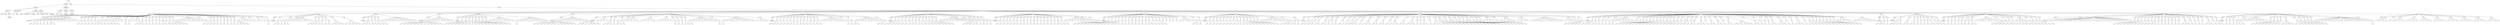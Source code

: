 digraph Tree {
	"t0" [label = "TEI"];
	"t1" [label = "teiHeader"];
	"t2" [label = "fileDesc"];
	"t3" [label = "titleStmt"];
	"t4" [label = "title"];
	"t5" [label = "title"];
	"t6" [label = "author"];
	"t7" [label = "surname"];
	"t8" [label = "publicationStmt"];
	"t9" [label = "p"];
	"t10" [label = "idno"];
	"t11" [label = "sourceDesc"];
	"t12" [label = "genre"];
	"t13" [label = "inspiration"];
	"t14" [label = "structure"];
	"t15" [label = "type"];
	"t16" [label = "periode"];
	"t17" [label = "taille"];
	"t18" [label = "permalien"];
	"t19" [label = "edStmt"];
	"t20" [label = "profileDesc"];
	"t21" [label = "creation"];
	"t22" [label = "date"];
	"t23" [label = "date"];
	"t24" [label = "langUsage"];
	"t25" [label = "language"];
	"t26" [label = "textClass"];
	"t27" [label = "keywords"];
	"t28" [label = "term"];
	"t29" [label = "text"];
	"t30" [label = "body"];
	"t31" [label = "div1"];
	"t32" [label = "head"];
	"t33" [label = "div2"];
	"t34" [label = "head"];
	"t35" [label = "listPerson"];
	"t36" [label = "sp"];
	"t37" [label = "p"];
	"t38" [label = "s"];
	"t39" [label = "sp"];
	"t40" [label = "p"];
	"t41" [label = "s"];
	"t42" [label = "s"];
	"t43" [label = "sp"];
	"t44" [label = "p"];
	"t45" [label = "s"];
	"t46" [label = "sp"];
	"t47" [label = "p"];
	"t48" [label = "s"];
	"t49" [label = "sp"];
	"t50" [label = "p"];
	"t51" [label = "s"];
	"t52" [label = "sp"];
	"t53" [label = "p"];
	"t54" [label = "s"];
	"t55" [label = "s"];
	"t56" [label = "l"];
	"t57" [label = "l"];
	"t58" [label = "l"];
	"t59" [label = "l"];
	"t60" [label = "l"];
	"t61" [label = "l"];
	"t62" [label = "l"];
	"t63" [label = "l"];
	"t64" [label = "sp"];
	"t65" [label = "p"];
	"t66" [label = "s"];
	"t67" [label = "sp"];
	"t68" [label = "p"];
	"t69" [label = "s"];
	"t70" [label = "sp"];
	"t71" [label = "p"];
	"t72" [label = "s"];
	"t73" [label = "sp"];
	"t74" [label = "p"];
	"t75" [label = "s"];
	"t76" [label = "sp"];
	"t77" [label = "p"];
	"t78" [label = "s"];
	"t79" [label = "sp"];
	"t80" [label = "p"];
	"t81" [label = "s"];
	"t82" [label = "s"];
	"t83" [label = "s"];
	"t84" [label = "sp"];
	"t85" [label = "p"];
	"t86" [label = "s"];
	"t87" [label = "sp"];
	"t88" [label = "p"];
	"t89" [label = "s"];
	"t90" [label = "sp"];
	"t91" [label = "p"];
	"t92" [label = "s"];
	"t93" [label = "sp"];
	"t94" [label = "p"];
	"t95" [label = "s"];
	"t96" [label = "s"];
	"t97" [label = "l"];
	"t98" [label = "l"];
	"t99" [label = "l"];
	"t100" [label = "sp"];
	"t101" [label = "p"];
	"t102" [label = "s"];
	"t103" [label = "sp"];
	"t104" [label = "p"];
	"t105" [label = "s"];
	"t106" [label = "sp"];
	"t107" [label = "l"];
	"t108" [label = "l"];
	"t109" [label = "l"];
	"t110" [label = "sp"];
	"t111" [label = "p"];
	"t112" [label = "s"];
	"t113" [label = "s"];
	"t114" [label = "s"];
	"t115" [label = "sp"];
	"t116" [label = "p"];
	"t117" [label = "s"];
	"t118" [label = "sp"];
	"t119" [label = "p"];
	"t120" [label = "s"];
	"t121" [label = "sp"];
	"t122" [label = "p"];
	"t123" [label = "s"];
	"t124" [label = "sp"];
	"t125" [label = "p"];
	"t126" [label = "s"];
	"t127" [label = "sp"];
	"t128" [label = "p"];
	"t129" [label = "s"];
	"t130" [label = "sp"];
	"t131" [label = "p"];
	"t132" [label = "s"];
	"t133" [label = "s"];
	"t134" [label = "sp"];
	"t135" [label = "p"];
	"t136" [label = "s"];
	"t137" [label = "s"];
	"t138" [label = "sp"];
	"t139" [label = "p"];
	"t140" [label = "s"];
	"t141" [label = "sp"];
	"t142" [label = "p"];
	"t143" [label = "s"];
	"t144" [label = "s"];
	"t145" [label = "sp"];
	"t146" [label = "p"];
	"t147" [label = "s"];
	"t148" [label = "l"];
	"t149" [label = "l"];
	"t150" [label = "l"];
	"t151" [label = "l"];
	"t152" [label = "l"];
	"t153" [label = "l"];
	"t154" [label = "l"];
	"t155" [label = "l"];
	"t156" [label = "sp"];
	"t157" [label = "p"];
	"t158" [label = "s"];
	"t159" [label = "sp"];
	"t160" [label = "p"];
	"t161" [label = "s"];
	"t162" [label = "sp"];
	"t163" [label = "p"];
	"t164" [label = "s"];
	"t165" [label = "sp"];
	"t166" [label = "p"];
	"t167" [label = "s"];
	"t168" [label = "s"];
	"t169" [label = "sp"];
	"t170" [label = "p"];
	"t171" [label = "s"];
	"t172" [label = "sp"];
	"t173" [label = "p"];
	"t174" [label = "s"];
	"t175" [label = "sp"];
	"t176" [label = "p"];
	"t177" [label = "s"];
	"t178" [label = "sp"];
	"t179" [label = "p"];
	"t180" [label = "s"];
	"t181" [label = "sp"];
	"t182" [label = "p"];
	"t183" [label = "s"];
	"t184" [label = "sp"];
	"t185" [label = "p"];
	"t186" [label = "s"];
	"t187" [label = "s"];
	"t188" [label = "s"];
	"t189" [label = "s"];
	"t190" [label = "l"];
	"t191" [label = "l"];
	"t192" [label = "l"];
	"t193" [label = "l"];
	"t194" [label = "sp"];
	"t195" [label = "l"];
	"t196" [label = "sp"];
	"t197" [label = "l"];
	"t198" [label = "l"];
	"t199" [label = "sp"];
	"t200" [label = "l"];
	"t201" [label = "sp"];
	"t202" [label = "p"];
	"t203" [label = "s"];
	"t204" [label = "div2"];
	"t205" [label = "head"];
	"t206" [label = "listPerson"];
	"t207" [label = "sp"];
	"t208" [label = "p"];
	"t209" [label = "s"];
	"t210" [label = "s"];
	"t211" [label = "sp"];
	"t212" [label = "p"];
	"t213" [label = "s"];
	"t214" [label = "sp"];
	"t215" [label = "p"];
	"t216" [label = "s"];
	"t217" [label = "s"];
	"t218" [label = "sp"];
	"t219" [label = "l"];
	"t220" [label = "l"];
	"t221" [label = "l"];
	"t222" [label = "l"];
	"t223" [label = "l"];
	"t224" [label = "l"];
	"t225" [label = "l"];
	"t226" [label = "l"];
	"t227" [label = "sp"];
	"t228" [label = "p"];
	"t229" [label = "s"];
	"t230" [label = "sp"];
	"t231" [label = "p"];
	"t232" [label = "s"];
	"t233" [label = "s"];
	"t234" [label = "sp"];
	"t235" [label = "p"];
	"t236" [label = "s"];
	"t237" [label = "s"];
	"t238" [label = "sp"];
	"t239" [label = "p"];
	"t240" [label = "s"];
	"t241" [label = "p"];
	"t242" [label = "s"];
	"t243" [label = "sp"];
	"t244" [label = "p"];
	"t245" [label = "s"];
	"t246" [label = "s"];
	"t247" [label = "s"];
	"t248" [label = "s"];
	"t249" [label = "sp"];
	"t250" [label = "p"];
	"t251" [label = "s"];
	"t252" [label = "s"];
	"t253" [label = "s"];
	"t254" [label = "s"];
	"t255" [label = "s"];
	"t256" [label = "div2"];
	"t257" [label = "head"];
	"t258" [label = "listPerson"];
	"t259" [label = "sp"];
	"t260" [label = "p"];
	"t261" [label = "s"];
	"t262" [label = "s"];
	"t263" [label = "s"];
	"t264" [label = "sp"];
	"t265" [label = "p"];
	"t266" [label = "s"];
	"t267" [label = "s"];
	"t268" [label = "sp"];
	"t269" [label = "p"];
	"t270" [label = "s"];
	"t271" [label = "sp"];
	"t272" [label = "p"];
	"t273" [label = "s"];
	"t274" [label = "sp"];
	"t275" [label = "p"];
	"t276" [label = "s"];
	"t277" [label = "l"];
	"t278" [label = "l"];
	"t279" [label = "l"];
	"t280" [label = "l"];
	"t281" [label = "l"];
	"t282" [label = "l"];
	"t283" [label = "l"];
	"t284" [label = "l"];
	"t285" [label = "l"];
	"t286" [label = "l"];
	"t287" [label = "div2"];
	"t288" [label = "head"];
	"t289" [label = "listPerson"];
	"t290" [label = "sp"];
	"t291" [label = "p"];
	"t292" [label = "s"];
	"t293" [label = "s"];
	"t294" [label = "s"];
	"t295" [label = "s"];
	"t296" [label = "s"];
	"t297" [label = "s"];
	"t298" [label = "s"];
	"t299" [label = "s"];
	"t300" [label = "s"];
	"t301" [label = "s"];
	"t302" [label = "s"];
	"t303" [label = "s"];
	"t304" [label = "s"];
	"t305" [label = "l"];
	"t306" [label = "l"];
	"t307" [label = "l"];
	"t308" [label = "l"];
	"t309" [label = "l"];
	"t310" [label = "l"];
	"t311" [label = "l"];
	"t312" [label = "l"];
	"t313" [label = "div2"];
	"t314" [label = "head"];
	"t315" [label = "listPerson"];
	"t316" [label = "sp"];
	"t317" [label = "p"];
	"t318" [label = "s"];
	"t319" [label = "s"];
	"t320" [label = "sp"];
	"t321" [label = "p"];
	"t322" [label = "s"];
	"t323" [label = "sp"];
	"t324" [label = "p"];
	"t325" [label = "s"];
	"t326" [label = "s"];
	"t327" [label = "s"];
	"t328" [label = "sp"];
	"t329" [label = "p"];
	"t330" [label = "s"];
	"t331" [label = "s"];
	"t332" [label = "s"];
	"t333" [label = "s"];
	"t334" [label = "s"];
	"t335" [label = "s"];
	"t336" [label = "s"];
	"t337" [label = "sp"];
	"t338" [label = "p"];
	"t339" [label = "s"];
	"t340" [label = "sp"];
	"t341" [label = "p"];
	"t342" [label = "s"];
	"t343" [label = "s"];
	"t344" [label = "sp"];
	"t345" [label = "p"];
	"t346" [label = "s"];
	"t347" [label = "s"];
	"t348" [label = "sp"];
	"t349" [label = "p"];
	"t350" [label = "s"];
	"t351" [label = "s"];
	"t352" [label = "sp"];
	"t353" [label = "l"];
	"t354" [label = "l"];
	"t355" [label = "l"];
	"t356" [label = "l"];
	"t357" [label = "l"];
	"t358" [label = "l"];
	"t359" [label = "l"];
	"t360" [label = "l"];
	"t361" [label = "sp"];
	"t362" [label = "p"];
	"t363" [label = "s"];
	"t364" [label = "l"];
	"t365" [label = "l"];
	"t366" [label = "l"];
	"t367" [label = "l"];
	"t368" [label = "l"];
	"t369" [label = "l"];
	"t370" [label = "l"];
	"t371" [label = "l"];
	"t372" [label = "p"];
	"t373" [label = "s"];
	"t374" [label = "div2"];
	"t375" [label = "head"];
	"t376" [label = "listPerson"];
	"t377" [label = "sp"];
	"t378" [label = "p"];
	"t379" [label = "s"];
	"t380" [label = "s"];
	"t381" [label = "s"];
	"t382" [label = "s"];
	"t383" [label = "s"];
	"t384" [label = "s"];
	"t385" [label = "s"];
	"t386" [label = "s"];
	"t387" [label = "s"];
	"t388" [label = "s"];
	"t389" [label = "s"];
	"t390" [label = "s"];
	"t391" [label = "l"];
	"t392" [label = "l"];
	"t393" [label = "l"];
	"t394" [label = "l"];
	"t395" [label = "l"];
	"t396" [label = "l"];
	"t397" [label = "l"];
	"t398" [label = "l"];
	"t399" [label = "p"];
	"t400" [label = "s"];
	"t401" [label = "s"];
	"t402" [label = "s"];
	"t403" [label = "s"];
	"t404" [label = "s"];
	"t405" [label = "s"];
	"t406" [label = "s"];
	"t407" [label = "div2"];
	"t408" [label = "head"];
	"t409" [label = "listPerson"];
	"t410" [label = "sp"];
	"t411" [label = "l"];
	"t412" [label = "l"];
	"t413" [label = "l"];
	"t414" [label = "l"];
	"t415" [label = "sp"];
	"t416" [label = "p"];
	"t417" [label = "s"];
	"t418" [label = "s"];
	"t419" [label = "s"];
	"t420" [label = "sp"];
	"t421" [label = "p"];
	"t422" [label = "s"];
	"t423" [label = "sp"];
	"t424" [label = "p"];
	"t425" [label = "s"];
	"t426" [label = "s"];
	"t427" [label = "sp"];
	"t428" [label = "p"];
	"t429" [label = "s"];
	"t430" [label = "sp"];
	"t431" [label = "l"];
	"t432" [label = "l"];
	"t433" [label = "l"];
	"t434" [label = "l"];
	"t435" [label = "l"];
	"t436" [label = "sp"];
	"t437" [label = "l"];
	"t438" [label = "l"];
	"t439" [label = "l"];
	"t440" [label = "l"];
	"t441" [label = "l"];
	"t442" [label = "sp"];
	"t443" [label = "l"];
	"t444" [label = "l"];
	"t445" [label = "l"];
	"t446" [label = "l"];
	"t447" [label = "l"];
	"t448" [label = "sp"];
	"t449" [label = "p"];
	"t450" [label = "s"];
	"t451" [label = "sp"];
	"t452" [label = "p"];
	"t453" [label = "s"];
	"t454" [label = "sp"];
	"t455" [label = "p"];
	"t456" [label = "s"];
	"t457" [label = "sp"];
	"t458" [label = "p"];
	"t459" [label = "s"];
	"t460" [label = "s"];
	"t461" [label = "sp"];
	"t462" [label = "p"];
	"t463" [label = "s"];
	"t464" [label = "l"];
	"t465" [label = "l"];
	"t466" [label = "l"];
	"t467" [label = "l"];
	"t468" [label = "l"];
	"t469" [label = "l"];
	"t470" [label = "l"];
	"t471" [label = "l"];
	"t472" [label = "sp"];
	"t473" [label = "p"];
	"t474" [label = "s"];
	"t475" [label = "sp"];
	"t476" [label = "p"];
	"t477" [label = "s"];
	"t478" [label = "l"];
	"t479" [label = "l"];
	"t480" [label = "l"];
	"t481" [label = "l"];
	"t482" [label = "l"];
	"t483" [label = "l"];
	"t484" [label = "l"];
	"t485" [label = "l"];
	"t486" [label = "l"];
	"t487" [label = "sp"];
	"t488" [label = "l"];
	"t489" [label = "l"];
	"t490" [label = "l"];
	"t491" [label = "l"];
	"t492" [label = "div2"];
	"t493" [label = "head"];
	"t494" [label = "listPerson"];
	"t495" [label = "sp"];
	"t496" [label = "p"];
	"t497" [label = "s"];
	"t498" [label = "s"];
	"t499" [label = "sp"];
	"t500" [label = "p"];
	"t501" [label = "s"];
	"t502" [label = "sp"];
	"t503" [label = "p"];
	"t504" [label = "s"];
	"t505" [label = "sp"];
	"t506" [label = "p"];
	"t507" [label = "s"];
	"t508" [label = "sp"];
	"t509" [label = "p"];
	"t510" [label = "s"];
	"t511" [label = "sp"];
	"t512" [label = "p"];
	"t513" [label = "s"];
	"t514" [label = "s"];
	"t515" [label = "sp"];
	"t516" [label = "p"];
	"t517" [label = "s"];
	"t518" [label = "sp"];
	"t519" [label = "p"];
	"t520" [label = "s"];
	"t521" [label = "s"];
	"t522" [label = "sp"];
	"t523" [label = "p"];
	"t524" [label = "s"];
	"t525" [label = "sp"];
	"t526" [label = "p"];
	"t527" [label = "s"];
	"t528" [label = "sp"];
	"t529" [label = "p"];
	"t530" [label = "s"];
	"t531" [label = "sp"];
	"t532" [label = "p"];
	"t533" [label = "s"];
	"t534" [label = "sp"];
	"t535" [label = "p"];
	"t536" [label = "s"];
	"t537" [label = "sp"];
	"t538" [label = "l"];
	"t539" [label = "l"];
	"t540" [label = "l"];
	"t541" [label = "l"];
	"t542" [label = "l"];
	"t543" [label = "l"];
	"t544" [label = "l"];
	"t545" [label = "l"];
	"t546" [label = "sp"];
	"t547" [label = "p"];
	"t548" [label = "s"];
	"t549" [label = "sp"];
	"t550" [label = "p"];
	"t551" [label = "s"];
	"t552" [label = "sp"];
	"t553" [label = "p"];
	"t554" [label = "s"];
	"t555" [label = "s"];
	"t556" [label = "l"];
	"t557" [label = "l"];
	"t558" [label = "l"];
	"t559" [label = "l"];
	"t560" [label = "l"];
	"t561" [label = "l"];
	"t562" [label = "l"];
	"t563" [label = "l"];
	"t564" [label = "sp"];
	"t565" [label = "p"];
	"t566" [label = "s"];
	"t567" [label = "s"];
	"t568" [label = "div2"];
	"t569" [label = "head"];
	"t570" [label = "listPerson"];
	"t571" [label = "sp"];
	"t572" [label = "p"];
	"t573" [label = "s"];
	"t574" [label = "s"];
	"t575" [label = "sp"];
	"t576" [label = "p"];
	"t577" [label = "s"];
	"t578" [label = "s"];
	"t579" [label = "sp"];
	"t580" [label = "p"];
	"t581" [label = "s"];
	"t582" [label = "sp"];
	"t583" [label = "p"];
	"t584" [label = "s"];
	"t585" [label = "sp"];
	"t586" [label = "p"];
	"t587" [label = "s"];
	"t588" [label = "sp"];
	"t589" [label = "p"];
	"t590" [label = "s"];
	"t591" [label = "sp"];
	"t592" [label = "p"];
	"t593" [label = "s"];
	"t594" [label = "s"];
	"t595" [label = "sp"];
	"t596" [label = "p"];
	"t597" [label = "s"];
	"t598" [label = "s"];
	"t599" [label = "sp"];
	"t600" [label = "p"];
	"t601" [label = "s"];
	"t602" [label = "s"];
	"t603" [label = "sp"];
	"t604" [label = "p"];
	"t605" [label = "s"];
	"t606" [label = "sp"];
	"t607" [label = "p"];
	"t608" [label = "s"];
	"t609" [label = "s"];
	"t610" [label = "sp"];
	"t611" [label = "p"];
	"t612" [label = "s"];
	"t613" [label = "sp"];
	"t614" [label = "p"];
	"t615" [label = "s"];
	"t616" [label = "sp"];
	"t617" [label = "p"];
	"t618" [label = "s"];
	"t619" [label = "s"];
	"t620" [label = "l"];
	"t621" [label = "l"];
	"t622" [label = "l"];
	"t623" [label = "l"];
	"t624" [label = "l"];
	"t625" [label = "l"];
	"t626" [label = "l"];
	"t627" [label = "l"];
	"t628" [label = "l"];
	"t629" [label = "sp"];
	"t630" [label = "p"];
	"t631" [label = "s"];
	"t632" [label = "s"];
	"t633" [label = "s"];
	"t634" [label = "sp"];
	"t635" [label = "p"];
	"t636" [label = "s"];
	"t637" [label = "s"];
	"t638" [label = "sp"];
	"t639" [label = "p"];
	"t640" [label = "s"];
	"t641" [label = "sp"];
	"t642" [label = "p"];
	"t643" [label = "s"];
	"t644" [label = "sp"];
	"t645" [label = "p"];
	"t646" [label = "s"];
	"t647" [label = "sp"];
	"t648" [label = "p"];
	"t649" [label = "s"];
	"t650" [label = "div2"];
	"t651" [label = "head"];
	"t652" [label = "listPerson"];
	"t653" [label = "sp"];
	"t654" [label = "p"];
	"t655" [label = "s"];
	"t656" [label = "sp"];
	"t657" [label = "p"];
	"t658" [label = "s"];
	"t659" [label = "sp"];
	"t660" [label = "p"];
	"t661" [label = "s"];
	"t662" [label = "sp"];
	"t663" [label = "p"];
	"t664" [label = "s"];
	"t665" [label = "sp"];
	"t666" [label = "p"];
	"t667" [label = "s"];
	"t668" [label = "sp"];
	"t669" [label = "p"];
	"t670" [label = "s"];
	"t671" [label = "s"];
	"t672" [label = "sp"];
	"t673" [label = "p"];
	"t674" [label = "s"];
	"t675" [label = "sp"];
	"t676" [label = "p"];
	"t677" [label = "s"];
	"t678" [label = "sp"];
	"t679" [label = "p"];
	"t680" [label = "s"];
	"t681" [label = "sp"];
	"t682" [label = "p"];
	"t683" [label = "s"];
	"t684" [label = "sp"];
	"t685" [label = "p"];
	"t686" [label = "s"];
	"t687" [label = "sp"];
	"t688" [label = "p"];
	"t689" [label = "s"];
	"t690" [label = "sp"];
	"t691" [label = "p"];
	"t692" [label = "s"];
	"t693" [label = "sp"];
	"t694" [label = "p"];
	"t695" [label = "s"];
	"t696" [label = "sp"];
	"t697" [label = "p"];
	"t698" [label = "s"];
	"t699" [label = "sp"];
	"t700" [label = "p"];
	"t701" [label = "s"];
	"t702" [label = "sp"];
	"t703" [label = "p"];
	"t704" [label = "s"];
	"t705" [label = "sp"];
	"t706" [label = "p"];
	"t707" [label = "s"];
	"t708" [label = "s"];
	"t709" [label = "sp"];
	"t710" [label = "p"];
	"t711" [label = "s"];
	"t712" [label = "sp"];
	"t713" [label = "p"];
	"t714" [label = "s"];
	"t715" [label = "l"];
	"t716" [label = "l"];
	"t717" [label = "l"];
	"t718" [label = "l"];
	"t719" [label = "l"];
	"t720" [label = "l"];
	"t721" [label = "l"];
	"t722" [label = "l"];
	"t723" [label = "sp"];
	"t724" [label = "l"];
	"t725" [label = "sp"];
	"t726" [label = "p"];
	"t727" [label = "s"];
	"t728" [label = "div2"];
	"t729" [label = "head"];
	"t730" [label = "listPerson"];
	"t731" [label = "sp"];
	"t732" [label = "p"];
	"t733" [label = "s"];
	"t734" [label = "s"];
	"t735" [label = "s"];
	"t736" [label = "s"];
	"t737" [label = "s"];
	"t738" [label = "sp"];
	"t739" [label = "p"];
	"t740" [label = "s"];
	"t741" [label = "s"];
	"t742" [label = "sp"];
	"t743" [label = "p"];
	"t744" [label = "s"];
	"t745" [label = "sp"];
	"t746" [label = "p"];
	"t747" [label = "s"];
	"t748" [label = "s"];
	"t749" [label = "s"];
	"t750" [label = "s"];
	"t751" [label = "s"];
	"t752" [label = "sp"];
	"t753" [label = "p"];
	"t754" [label = "s"];
	"t755" [label = "sp"];
	"t756" [label = "p"];
	"t757" [label = "s"];
	"t758" [label = "sp"];
	"t759" [label = "p"];
	"t760" [label = "s"];
	"t761" [label = "sp"];
	"t762" [label = "p"];
	"t763" [label = "s"];
	"t764" [label = "sp"];
	"t765" [label = "p"];
	"t766" [label = "s"];
	"t767" [label = "sp"];
	"t768" [label = "p"];
	"t769" [label = "s"];
	"t770" [label = "sp"];
	"t771" [label = "p"];
	"t772" [label = "s"];
	"t773" [label = "sp"];
	"t774" [label = "p"];
	"t775" [label = "s"];
	"t776" [label = "sp"];
	"t777" [label = "p"];
	"t778" [label = "s"];
	"t779" [label = "s"];
	"t780" [label = "sp"];
	"t781" [label = "p"];
	"t782" [label = "s"];
	"t783" [label = "sp"];
	"t784" [label = "p"];
	"t785" [label = "s"];
	"t786" [label = "sp"];
	"t787" [label = "p"];
	"t788" [label = "s"];
	"t789" [label = "s"];
	"t790" [label = "sp"];
	"t791" [label = "l"];
	"t792" [label = "sp"];
	"t793" [label = "l"];
	"t794" [label = "sp"];
	"t795" [label = "l"];
	"t796" [label = "sp"];
	"t797" [label = "l"];
	"t798" [label = "sp"];
	"t799" [label = "l"];
	"t800" [label = "sp"];
	"t801" [label = "l"];
	"t802" [label = "l"];
	"t803" [label = "l"];
	"t804" [label = "l"];
	"t805" [label = "l"];
	"t806" [label = "sp"];
	"t807" [label = "p"];
	"t808" [label = "s"];
	"t809" [label = "s"];
	"t810" [label = "sp"];
	"t811" [label = "p"];
	"t812" [label = "s"];
	"t813" [label = "div2"];
	"t814" [label = "head"];
	"t815" [label = "listPerson"];
	"t816" [label = "sp"];
	"t817" [label = "p"];
	"t818" [label = "s"];
	"t819" [label = "sp"];
	"t820" [label = "p"];
	"t821" [label = "s"];
	"t822" [label = "sp"];
	"t823" [label = "p"];
	"t824" [label = "s"];
	"t825" [label = "sp"];
	"t826" [label = "p"];
	"t827" [label = "s"];
	"t828" [label = "sp"];
	"t829" [label = "p"];
	"t830" [label = "s"];
	"t831" [label = "sp"];
	"t832" [label = "p"];
	"t833" [label = "s"];
	"t834" [label = "sp"];
	"t835" [label = "p"];
	"t836" [label = "s"];
	"t837" [label = "sp"];
	"t838" [label = "p"];
	"t839" [label = "s"];
	"t840" [label = "sp"];
	"t841" [label = "p"];
	"t842" [label = "s"];
	"t843" [label = "sp"];
	"t844" [label = "p"];
	"t845" [label = "s"];
	"t846" [label = "s"];
	"t847" [label = "sp"];
	"t848" [label = "p"];
	"t849" [label = "s"];
	"t850" [label = "s"];
	"t851" [label = "s"];
	"t852" [label = "sp"];
	"t853" [label = "p"];
	"t854" [label = "s"];
	"t855" [label = "s"];
	"t856" [label = "s"];
	"t857" [label = "s"];
	"t858" [label = "sp"];
	"t859" [label = "p"];
	"t860" [label = "s"];
	"t861" [label = "sp"];
	"t862" [label = "p"];
	"t863" [label = "s"];
	"t864" [label = "sp"];
	"t865" [label = "p"];
	"t866" [label = "s"];
	"t867" [label = "sp"];
	"t868" [label = "p"];
	"t869" [label = "s"];
	"t870" [label = "l"];
	"t871" [label = "l"];
	"t872" [label = "l"];
	"t873" [label = "l"];
	"t874" [label = "l"];
	"t875" [label = "l"];
	"t876" [label = "l"];
	"t877" [label = "l"];
	"t878" [label = "sp"];
	"t879" [label = "p"];
	"t880" [label = "s"];
	"t881" [label = "s"];
	"t882" [label = "s"];
	"t883" [label = "sp"];
	"t884" [label = "p"];
	"t885" [label = "s"];
	"t886" [label = "s"];
	"t887" [label = "p"];
	"t888" [label = "s"];
	"t889" [label = "div2"];
	"t890" [label = "head"];
	"t891" [label = "listPerson"];
	"t892" [label = "sp"];
	"t893" [label = "p"];
	"t894" [label = "s"];
	"t895" [label = "sp"];
	"t896" [label = "p"];
	"t897" [label = "s"];
	"t898" [label = "sp"];
	"t899" [label = "p"];
	"t900" [label = "s"];
	"t901" [label = "s"];
	"t902" [label = "sp"];
	"t903" [label = "p"];
	"t904" [label = "s"];
	"t905" [label = "s"];
	"t906" [label = "sp"];
	"t907" [label = "p"];
	"t908" [label = "s"];
	"t909" [label = "s"];
	"t910" [label = "sp"];
	"t911" [label = "p"];
	"t912" [label = "s"];
	"t913" [label = "p"];
	"t914" [label = "s"];
	"t915" [label = "sp"];
	"t916" [label = "p"];
	"t917" [label = "s"];
	"t918" [label = "sp"];
	"t919" [label = "p"];
	"t920" [label = "s"];
	"t921" [label = "sp"];
	"t922" [label = "p"];
	"t923" [label = "s"];
	"t924" [label = "sp"];
	"t925" [label = "p"];
	"t926" [label = "s"];
	"t927" [label = "sp"];
	"t928" [label = "p"];
	"t929" [label = "s"];
	"t930" [label = "s"];
	"t931" [label = "s"];
	"t932" [label = "sp"];
	"t933" [label = "p"];
	"t934" [label = "s"];
	"t935" [label = "sp"];
	"t936" [label = "p"];
	"t937" [label = "s"];
	"t938" [label = "s"];
	"t939" [label = "s"];
	"t940" [label = "sp"];
	"t941" [label = "p"];
	"t942" [label = "s"];
	"t943" [label = "s"];
	"t944" [label = "sp"];
	"t945" [label = "p"];
	"t946" [label = "s"];
	"t947" [label = "s"];
	"t948" [label = "sp"];
	"t949" [label = "p"];
	"t950" [label = "s"];
	"t951" [label = "sp"];
	"t952" [label = "p"];
	"t953" [label = "s"];
	"t954" [label = "s"];
	"t955" [label = "s"];
	"t956" [label = "sp"];
	"t957" [label = "p"];
	"t958" [label = "s"];
	"t959" [label = "s"];
	"t960" [label = "sp"];
	"t961" [label = "p"];
	"t962" [label = "s"];
	"t963" [label = "s"];
	"t964" [label = "s"];
	"t965" [label = "sp"];
	"t966" [label = "p"];
	"t967" [label = "s"];
	"t968" [label = "sp"];
	"t969" [label = "p"];
	"t970" [label = "s"];
	"t971" [label = "sp"];
	"t972" [label = "p"];
	"t973" [label = "s"];
	"t974" [label = "s"];
	"t975" [label = "sp"];
	"t976" [label = "p"];
	"t977" [label = "s"];
	"t978" [label = "sp"];
	"t979" [label = "p"];
	"t980" [label = "s"];
	"t981" [label = "s"];
	"t982" [label = "s"];
	"t983" [label = "sp"];
	"t984" [label = "p"];
	"t985" [label = "s"];
	"t986" [label = "s"];
	"t987" [label = "s"];
	"t988" [label = "p"];
	"t989" [label = "s"];
	"t990" [label = "s"];
	"t991" [label = "sp"];
	"t992" [label = "p"];
	"t993" [label = "s"];
	"t994" [label = "sp"];
	"t995" [label = "p"];
	"t996" [label = "s"];
	"t997" [label = "s"];
	"t998" [label = "p"];
	"t999" [label = "s"];
	"t1000" [label = "sp"];
	"t1001" [label = "p"];
	"t1002" [label = "s"];
	"t1003" [label = "s"];
	"t1004" [label = "s"];
	"t1005" [label = "s"];
	"t1006" [label = "sp"];
	"t1007" [label = "p"];
	"t1008" [label = "s"];
	"t1009" [label = "sp"];
	"t1010" [label = "p"];
	"t1011" [label = "s"];
	"t1012" [label = "sp"];
	"t1013" [label = "p"];
	"t1014" [label = "s"];
	"t1015" [label = "p"];
	"t1016" [label = "s"];
	"t1017" [label = "sp"];
	"t1018" [label = "p"];
	"t1019" [label = "s"];
	"t1020" [label = "s"];
	"t1021" [label = "sp"];
	"t1022" [label = "p"];
	"t1023" [label = "s"];
	"t1024" [label = "s"];
	"t1025" [label = "s"];
	"t1026" [label = "sp"];
	"t1027" [label = "p"];
	"t1028" [label = "s"];
	"t1029" [label = "s"];
	"t1030" [label = "s"];
	"t1031" [label = "sp"];
	"t1032" [label = "l"];
	"t1033" [label = "l"];
	"t1034" [label = "l"];
	"t1035" [label = "l"];
	"t1036" [label = "sp"];
	"t1037" [label = "l"];
	"t1038" [label = "sp"];
	"t1039" [label = "l"];
	"t1040" [label = "l"];
	"t1041" [label = "l"];
	"t1042" [label = "l"];
	"t1043" [label = "l"];
	"t1044" [label = "sp"];
	"t1045" [label = "l"];
	"t1046" [label = "l"];
	"t1047" [label = "l"];
	"t1048" [label = "l"];
	"t1049" [label = "sp"];
	"t1050" [label = "l"];
	"t1051" [label = "l"];
	"t1052" [label = "l"];
	"t1053" [label = "l"];
	"t1054" [label = "l"];
	"t1055" [label = "l"];
	"t1056" [label = "l"];
	"t1057" [label = "l"];
	"t1058" [label = "l"];
	"t1059" [label = "l"];
	"t1060" [label = "sp"];
	"t1061" [label = "l"];
	"t1062" [label = "l"];
	"t1063" [label = "l"];
	"t1064" [label = "l"];
	"t1065" [label = "sp"];
	"t1066" [label = "p"];
	"t1067" [label = "s"];
	"t1068" [label = "sp"];
	"t1069" [label = "p"];
	"t1070" [label = "s"];
	"t1071" [label = "s"];
	"t1072" [label = "s"];
	"t1073" [label = "s"];
	"t1074" [label = "div2"];
	"t1075" [label = "head"];
	"t1076" [label = "listPerson"];
	"t1077" [label = "sp"];
	"t1078" [label = "p"];
	"t1079" [label = "s"];
	"t1080" [label = "s"];
	"t1081" [label = "s"];
	"t1082" [label = "sp"];
	"t1083" [label = "p"];
	"t1084" [label = "s"];
	"t1085" [label = "s"];
	"t1086" [label = "sp"];
	"t1087" [label = "p"];
	"t1088" [label = "s"];
	"t1089" [label = "sp"];
	"t1090" [label = "p"];
	"t1091" [label = "s"];
	"t1092" [label = "sp"];
	"t1093" [label = "p"];
	"t1094" [label = "s"];
	"t1095" [label = "sp"];
	"t1096" [label = "p"];
	"t1097" [label = "s"];
	"t1098" [label = "sp"];
	"t1099" [label = "p"];
	"t1100" [label = "s"];
	"t1101" [label = "l"];
	"t1102" [label = "l"];
	"t1103" [label = "l"];
	"t1104" [label = "l"];
	"t1105" [label = "l"];
	"t1106" [label = "l"];
	"t1107" [label = "sp"];
	"t1108" [label = "l"];
	"t1109" [label = "sp"];
	"t1110" [label = "l"];
	"t1111" [label = "l"];
	"t1112" [label = "sp"];
	"t1113" [label = "p"];
	"t1114" [label = "s"];
	"t1115" [label = "sp"];
	"t1116" [label = "p"];
	"t1117" [label = "s"];
	"t1118" [label = "sp"];
	"t1119" [label = "p"];
	"t1120" [label = "s"];
	"t1121" [label = "s"];
	"t1122" [label = "s"];
	"t1123" [label = "s"];
	"t1124" [label = "s"];
	"t1125" [label = "s"];
	"t1126" [label = "s"];
	"t1127" [label = "sp"];
	"t1128" [label = "p"];
	"t1129" [label = "s"];
	"t1130" [label = "sp"];
	"t1131" [label = "p"];
	"t1132" [label = "s"];
	"t1133" [label = "sp"];
	"t1134" [label = "p"];
	"t1135" [label = "s"];
	"t1136" [label = "sp"];
	"t1137" [label = "p"];
	"t1138" [label = "s"];
	"t1139" [label = "sp"];
	"t1140" [label = "p"];
	"t1141" [label = "s"];
	"t1142" [label = "sp"];
	"t1143" [label = "p"];
	"t1144" [label = "s"];
	"t1145" [label = "sp"];
	"t1146" [label = "p"];
	"t1147" [label = "s"];
	"t1148" [label = "s"];
	"t1149" [label = "sp"];
	"t1150" [label = "p"];
	"t1151" [label = "s"];
	"t1152" [label = "sp"];
	"t1153" [label = "p"];
	"t1154" [label = "s"];
	"t1155" [label = "p"];
	"t1156" [label = "s"];
	"t1157" [label = "s"];
	"t1158" [label = "sp"];
	"t1159" [label = "p"];
	"t1160" [label = "s"];
	"t1161" [label = "sp"];
	"t1162" [label = "p"];
	"t1163" [label = "s"];
	"t1164" [label = "s"];
	"t1165" [label = "sp"];
	"t1166" [label = "p"];
	"t1167" [label = "s"];
	"t1168" [label = "s"];
	"t1169" [label = "s"];
	"t1170" [label = "sp"];
	"t1171" [label = "p"];
	"t1172" [label = "s"];
	"t1173" [label = "sp"];
	"t1174" [label = "p"];
	"t1175" [label = "s"];
	"t1176" [label = "s"];
	"t1177" [label = "sp"];
	"t1178" [label = "p"];
	"t1179" [label = "s"];
	"t1180" [label = "s"];
	"t1181" [label = "sp"];
	"t1182" [label = "p"];
	"t1183" [label = "s"];
	"t1184" [label = "sp"];
	"t1185" [label = "p"];
	"t1186" [label = "s"];
	"t1187" [label = "s"];
	"t1188" [label = "p"];
	"t1189" [label = "s"];
	"t1190" [label = "s"];
	"t1191" [label = "s"];
	"t1192" [label = "s"];
	"t1193" [label = "s"];
	"t1194" [label = "s"];
	"t1195" [label = "sp"];
	"t1196" [label = "p"];
	"t1197" [label = "s"];
	"t1198" [label = "s"];
	"t1199" [label = "sp"];
	"t1200" [label = "p"];
	"t1201" [label = "s"];
	"t1202" [label = "sp"];
	"t1203" [label = "p"];
	"t1204" [label = "s"];
	"t1205" [label = "sp"];
	"t1206" [label = "p"];
	"t1207" [label = "s"];
	"t1208" [label = "sp"];
	"t1209" [label = "p"];
	"t1210" [label = "s"];
	"t1211" [label = "s"];
	"t1212" [label = "sp"];
	"t1213" [label = "p"];
	"t1214" [label = "s"];
	"t1215" [label = "s"];
	"t1216" [label = "s"];
	"t1217" [label = "sp"];
	"t1218" [label = "p"];
	"t1219" [label = "s"];
	"t1220" [label = "sp"];
	"t1221" [label = "p"];
	"t1222" [label = "s"];
	"t1223" [label = "sp"];
	"t1224" [label = "p"];
	"t1225" [label = "s"];
	"t1226" [label = "s"];
	"t1227" [label = "s"];
	"t1228" [label = "sp"];
	"t1229" [label = "p"];
	"t1230" [label = "s"];
	"t1231" [label = "sp"];
	"t1232" [label = "p"];
	"t1233" [label = "s"];
	"t1234" [label = "s"];
	"t1235" [label = "s"];
	"t1236" [label = "sp"];
	"t1237" [label = "p"];
	"t1238" [label = "s"];
	"t1239" [label = "s"];
	"t1240" [label = "sp"];
	"t1241" [label = "p"];
	"t1242" [label = "s"];
	"t1243" [label = "sp"];
	"t1244" [label = "p"];
	"t1245" [label = "s"];
	"t1246" [label = "sp"];
	"t1247" [label = "p"];
	"t1248" [label = "s"];
	"t1249" [label = "s"];
	"t1250" [label = "sp"];
	"t1251" [label = "p"];
	"t1252" [label = "s"];
	"t1253" [label = "sp"];
	"t1254" [label = "p"];
	"t1255" [label = "s"];
	"t1256" [label = "s"];
	"t1257" [label = "sp"];
	"t1258" [label = "p"];
	"t1259" [label = "s"];
	"t1260" [label = "sp"];
	"t1261" [label = "p"];
	"t1262" [label = "s"];
	"t1263" [label = "s"];
	"t1264" [label = "s"];
	"t1265" [label = "l"];
	"t1266" [label = "l"];
	"t1267" [label = "l"];
	"t1268" [label = "l"];
	"t1269" [label = "sp"];
	"t1270" [label = "l"];
	"t1271" [label = "l"];
	"t1272" [label = "l"];
	"t1273" [label = "l"];
	"t1274" [label = "l"];
	"t1275" [label = "l"];
	"t1276" [label = "l"];
	"t1277" [label = "div2"];
	"t1278" [label = "head"];
	"t1279" [label = "listPerson"];
	"t1280" [label = "sp"];
	"t1281" [label = "p"];
	"t1282" [label = "s"];
	"t1283" [label = "s"];
	"t1284" [label = "s"];
	"t1285" [label = "sp"];
	"t1286" [label = "p"];
	"t1287" [label = "s"];
	"t1288" [label = "div2"];
	"t1289" [label = "head"];
	"t1290" [label = "listPerson"];
	"t1291" [label = "sp"];
	"t1292" [label = "p"];
	"t1293" [label = "s"];
	"t1294" [label = "s"];
	"t1295" [label = "p"];
	"t1296" [label = "s"];
	"t1297" [label = "s"];
	"t1298" [label = "sp"];
	"t1299" [label = "p"];
	"t1300" [label = "s"];
	"t1301" [label = "s"];
	"t1302" [label = "sp"];
	"t1303" [label = "p"];
	"t1304" [label = "s"];
	"t1305" [label = "s"];
	"t1306" [label = "sp"];
	"t1307" [label = "p"];
	"t1308" [label = "s"];
	"t1309" [label = "sp"];
	"t1310" [label = "p"];
	"t1311" [label = "s"];
	"t1312" [label = "sp"];
	"t1313" [label = "p"];
	"t1314" [label = "s"];
	"t1315" [label = "sp"];
	"t1316" [label = "p"];
	"t1317" [label = "s"];
	"t1318" [label = "p"];
	"t1319" [label = "s"];
	"t1320" [label = "s"];
	"t1321" [label = "sp"];
	"t1322" [label = "p"];
	"t1323" [label = "s"];
	"t1324" [label = "s"];
	"t1325" [label = "sp"];
	"t1326" [label = "p"];
	"t1327" [label = "s"];
	"t1328" [label = "div2"];
	"t1329" [label = "head"];
	"t1330" [label = "listPerson"];
	"t1331" [label = "sp"];
	"t1332" [label = "p"];
	"t1333" [label = "s"];
	"t1334" [label = "sp"];
	"t1335" [label = "p"];
	"t1336" [label = "s"];
	"t1337" [label = "sp"];
	"t1338" [label = "p"];
	"t1339" [label = "s"];
	"t1340" [label = "sp"];
	"t1341" [label = "p"];
	"t1342" [label = "s"];
	"t1343" [label = "sp"];
	"t1344" [label = "p"];
	"t1345" [label = "s"];
	"t1346" [label = "sp"];
	"t1347" [label = "p"];
	"t1348" [label = "s"];
	"t1349" [label = "sp"];
	"t1350" [label = "p"];
	"t1351" [label = "s"];
	"t1352" [label = "p"];
	"t1353" [label = "s"];
	"t1354" [label = "s"];
	"t1355" [label = "sp"];
	"t1356" [label = "l"];
	"t1357" [label = "l"];
	"t1358" [label = "l"];
	"t1359" [label = "l"];
	"t1360" [label = "l"];
	"t1361" [label = "l"];
	"t1362" [label = "l"];
	"t1363" [label = "l"];
	"t1364" [label = "sp"];
	"t1365" [label = "p"];
	"t1366" [label = "s"];
	"t1367" [label = "sp"];
	"t1368" [label = "p"];
	"t1369" [label = "s"];
	"t1370" [label = "s"];
	"t1371" [label = "sp"];
	"t1372" [label = "p"];
	"t1373" [label = "s"];
	"t1374" [label = "sp"];
	"t1375" [label = "p"];
	"t1376" [label = "s"];
	"t1377" [label = "sp"];
	"t1378" [label = "p"];
	"t1379" [label = "s"];
	"t1380" [label = "p"];
	"t1381" [label = "s"];
	"t1382" [label = "p"];
	"t1383" [label = "s"];
	"t1384" [label = "s"];
	"t1385" [label = "s"];
	"t1386" [label = "s"];
	"t1387" [label = "s"];
	"t1388" [label = "p"];
	"t1389" [label = "s"];
	"t1390" [label = "sp"];
	"t1391" [label = "p"];
	"t1392" [label = "s"];
	"t1393" [label = "sp"];
	"t1394" [label = "p"];
	"t1395" [label = "s"];
	"t1396" [label = "sp"];
	"t1397" [label = "p"];
	"t1398" [label = "s"];
	"t1399" [label = "sp"];
	"t1400" [label = "p"];
	"t1401" [label = "s"];
	"t1402" [label = "s"];
	"t1403" [label = "div2"];
	"t1404" [label = "head"];
	"t1405" [label = "listPerson"];
	"t1406" [label = "sp"];
	"t1407" [label = "p"];
	"t1408" [label = "s"];
	"t1409" [label = "sp"];
	"t1410" [label = "l"];
	"t1411" [label = "l"];
	"t1412" [label = "l"];
	"t1413" [label = "l"];
	"t1414" [label = "l"];
	"t1415" [label = "l"];
	"t1416" [label = "l"];
	"t1417" [label = "l"];
	"t1418" [label = "l"];
	"t1419" [label = "l"];
	"t1420" [label = "l"];
	"t1421" [label = "l"];
	"t1422" [label = "l"];
	"t1423" [label = "l"];
	"t1424" [label = "l"];
	"t1425" [label = "l"];
	"t1426" [label = "l"];
	"t1427" [label = "l"];
	"t1428" [label = "l"];
	"t1429" [label = "l"];
	"t1430" [label = "l"];
	"t1431" [label = "l"];
	"t1432" [label = "l"];
	"t1433" [label = "l"];
	"t1434" [label = "sp"];
	"t1435" [label = "p"];
	"t1436" [label = "s"];
	"t1437" [label = "s"];
	"t1438" [label = "s"];
	"t1439" [label = "sp"];
	"t1440" [label = "p"];
	"t1441" [label = "s"];
	"t1442" [label = "s"];
	"t1443" [label = "sp"];
	"t1444" [label = "p"];
	"t1445" [label = "s"];
	"t1446" [label = "s"];
	"t1447" [label = "sp"];
	"t1448" [label = "p"];
	"t1449" [label = "s"];
	"t1450" [label = "sp"];
	"t1451" [label = "p"];
	"t1452" [label = "s"];
	"t1453" [label = "sp"];
	"t1454" [label = "p"];
	"t1455" [label = "s"];
	"t1456" [label = "sp"];
	"t1457" [label = "p"];
	"t1458" [label = "s"];
	"t1459" [label = "s"];
	"t1460" [label = "s"];
	"t1461" [label = "sp"];
	"t1462" [label = "p"];
	"t1463" [label = "s"];
	"t1464" [label = "sp"];
	"t1465" [label = "p"];
	"t1466" [label = "s"];
	"t1467" [label = "sp"];
	"t1468" [label = "p"];
	"t1469" [label = "s"];
	"t1470" [label = "sp"];
	"t1471" [label = "p"];
	"t1472" [label = "s"];
	"t1473" [label = "sp"];
	"t1474" [label = "p"];
	"t1475" [label = "s"];
	"t1476" [label = "sp"];
	"t1477" [label = "p"];
	"t1478" [label = "s"];
	"t1479" [label = "sp"];
	"t1480" [label = "p"];
	"t1481" [label = "s"];
	"t1482" [label = "sp"];
	"t1483" [label = "p"];
	"t1484" [label = "s"];
	"t1485" [label = "s"];
	"t1486" [label = "s"];
	"t1487" [label = "sp"];
	"t1488" [label = "p"];
	"t1489" [label = "s"];
	"t1490" [label = "sp"];
	"t1491" [label = "p"];
	"t1492" [label = "s"];
	"t1493" [label = "sp"];
	"t1494" [label = "p"];
	"t1495" [label = "s"];
	"t1496" [label = "sp"];
	"t1497" [label = "p"];
	"t1498" [label = "s"];
	"t1499" [label = "sp"];
	"t1500" [label = "p"];
	"t1501" [label = "s"];
	"t1502" [label = "s"];
	"t1503" [label = "s"];
	"t1504" [label = "sp"];
	"t1505" [label = "p"];
	"t1506" [label = "s"];
	"t1507" [label = "sp"];
	"t1508" [label = "p"];
	"t1509" [label = "s"];
	"t1510" [label = "s"];
	"t1511" [label = "div2"];
	"t1512" [label = "head"];
	"t1513" [label = "listPerson"];
	"t1514" [label = "sp"];
	"t1515" [label = "p"];
	"t1516" [label = "s"];
	"t1517" [label = "sp"];
	"t1518" [label = "p"];
	"t1519" [label = "s"];
	"t1520" [label = "sp"];
	"t1521" [label = "p"];
	"t1522" [label = "s"];
	"t1523" [label = "sp"];
	"t1524" [label = "p"];
	"t1525" [label = "s"];
	"t1526" [label = "s"];
	"t1527" [label = "sp"];
	"t1528" [label = "p"];
	"t1529" [label = "s"];
	"t1530" [label = "l"];
	"t1531" [label = "l"];
	"t1532" [label = "l"];
	"t1533" [label = "l"];
	"t1534" [label = "l"];
	"t1535" [label = "l"];
	"t1536" [label = "l"];
	"t1537" [label = "l"];
	"t1538" [label = "sp"];
	"t1539" [label = "p"];
	"t1540" [label = "s"];
	"t1541" [label = "sp"];
	"t1542" [label = "p"];
	"t1543" [label = "s"];
	"t1544" [label = "s"];
	"t1545" [label = "s"];
	"t1546" [label = "s"];
	"t1547" [label = "sp"];
	"t1548" [label = "p"];
	"t1549" [label = "s"];
	"t1550" [label = "sp"];
	"t1551" [label = "p"];
	"t1552" [label = "s"];
	"t1553" [label = "s"];
	"t1554" [label = "s"];
	"t1555" [label = "sp"];
	"t1556" [label = "p"];
	"t1557" [label = "s"];
	"t1558" [label = "s"];
	"t1559" [label = "s"];
	"t1560" [label = "s"];
	"t1561" [label = "sp"];
	"t1562" [label = "p"];
	"t1563" [label = "s"];
	"t1564" [label = "s"];
	"t1565" [label = "s"];
	"t1566" [label = "s"];
	"t1567" [label = "sp"];
	"t1568" [label = "p"];
	"t1569" [label = "s"];
	"t1570" [label = "s"];
	"t1571" [label = "sp"];
	"t1572" [label = "p"];
	"t1573" [label = "s"];
	"t1574" [label = "sp"];
	"t1575" [label = "p"];
	"t1576" [label = "s"];
	"t1577" [label = "sp"];
	"t1578" [label = "p"];
	"t1579" [label = "s"];
	"t1580" [label = "sp"];
	"t1581" [label = "p"];
	"t1582" [label = "s"];
	"t1583" [label = "l"];
	"t1584" [label = "l"];
	"t1585" [label = "l"];
	"t1586" [label = "l"];
	"t1587" [label = "l"];
	"t1588" [label = "l"];
	"t1589" [label = "l"];
	"t1590" [label = "l"];
	"t1591" [label = "l"];
	"t1592" [label = "l"];
	"t1593" [label = "l"];
	"t1594" [label = "l"];
	"t1595" [label = "l"];
	"t1596" [label = "l"];
	"t1597" [label = "l"];
	"t1598" [label = "l"];
	"t1599" [label = "sp"];
	"t1600" [label = "p"];
	"t1601" [label = "s"];
	"t1602" [label = "div2"];
	"t1603" [label = "head"];
	"t1604" [label = "sp"];
	"t1605" [label = "l"];
	"t1606" [label = "l"];
	"t1607" [label = "l"];
	"t1608" [label = "l"];
	"t1609" [label = "sp"];
	"t1610" [label = "l"];
	"t1611" [label = "sp"];
	"t1612" [label = "l"];
	"t1613" [label = "l"];
	"t1614" [label = "l"];
	"t1615" [label = "l"];
	"t1616" [label = "sp"];
	"t1617" [label = "l"];
	"t1618" [label = "l"];
	"t1619" [label = "l"];
	"t1620" [label = "l"];
	"t1621" [label = "sp"];
	"t1622" [label = "l"];
	"t1623" [label = "l"];
	"t1624" [label = "l"];
	"t1625" [label = "l"];
	"t1626" [label = "sp"];
	"t1627" [label = "l"];
	"t1628" [label = "l"];
	"t1629" [label = "l"];
	"t1630" [label = "l"];
	"t1631" [label = "sp"];
	"t1632" [label = "l"];
	"t1633" [label = "l"];
	"t1634" [label = "l"];
	"t1635" [label = "l"];
	"t1636" [label = "sp"];
	"t1637" [label = "l"];
	"t1638" [label = "l"];
	"t1639" [label = "l"];
	"t1640" [label = "l"];
	"t1641" [label = "sp"];
	"t1642" [label = "l"];
	"t1643" [label = "l"];
	"t1644" [label = "l"];
	"t1645" [label = "l"];
	"t1646" [label = "sp"];
	"t1647" [label = "l"];
	"t1648" [label = "l"];
	"t1649" [label = "l"];
	"t1650" [label = "l"];
	"t0" -> "t1";
	"t1" -> "t2";
	"t2" -> "t3";
	"t3" -> "t4";
	"t3" -> "t5";
	"t3" -> "t6";
	"t6" -> "t7";
	"t2" -> "t8";
	"t8" -> "t9";
	"t8" -> "t10";
	"t2" -> "t11";
	"t11" -> "t12";
	"t11" -> "t13";
	"t11" -> "t14";
	"t11" -> "t15";
	"t11" -> "t16";
	"t11" -> "t17";
	"t11" -> "t18";
	"t2" -> "t19";
	"t1" -> "t20";
	"t20" -> "t21";
	"t21" -> "t22";
	"t21" -> "t23";
	"t20" -> "t24";
	"t24" -> "t25";
	"t20" -> "t26";
	"t26" -> "t27";
	"t27" -> "t28";
	"t0" -> "t29";
	"t29" -> "t30";
	"t30" -> "t31";
	"t31" -> "t32";
	"t31" -> "t33";
	"t33" -> "t34";
	"t34" -> "t35";
	"t33" -> "t36";
	"t36" -> "t37";
	"t37" -> "t38";
	"t33" -> "t39";
	"t39" -> "t40";
	"t40" -> "t41";
	"t40" -> "t42";
	"t33" -> "t43";
	"t43" -> "t44";
	"t44" -> "t45";
	"t33" -> "t46";
	"t46" -> "t47";
	"t47" -> "t48";
	"t33" -> "t49";
	"t49" -> "t50";
	"t50" -> "t51";
	"t33" -> "t52";
	"t52" -> "t53";
	"t53" -> "t54";
	"t53" -> "t55";
	"t52" -> "t56";
	"t52" -> "t57";
	"t52" -> "t58";
	"t52" -> "t59";
	"t52" -> "t60";
	"t52" -> "t61";
	"t52" -> "t62";
	"t52" -> "t63";
	"t33" -> "t64";
	"t64" -> "t65";
	"t65" -> "t66";
	"t33" -> "t67";
	"t67" -> "t68";
	"t68" -> "t69";
	"t33" -> "t70";
	"t70" -> "t71";
	"t71" -> "t72";
	"t33" -> "t73";
	"t73" -> "t74";
	"t74" -> "t75";
	"t33" -> "t76";
	"t76" -> "t77";
	"t77" -> "t78";
	"t33" -> "t79";
	"t79" -> "t80";
	"t80" -> "t81";
	"t80" -> "t82";
	"t80" -> "t83";
	"t33" -> "t84";
	"t84" -> "t85";
	"t85" -> "t86";
	"t33" -> "t87";
	"t87" -> "t88";
	"t88" -> "t89";
	"t33" -> "t90";
	"t90" -> "t91";
	"t91" -> "t92";
	"t33" -> "t93";
	"t93" -> "t94";
	"t94" -> "t95";
	"t94" -> "t96";
	"t93" -> "t97";
	"t93" -> "t98";
	"t93" -> "t99";
	"t33" -> "t100";
	"t100" -> "t101";
	"t101" -> "t102";
	"t33" -> "t103";
	"t103" -> "t104";
	"t104" -> "t105";
	"t33" -> "t106";
	"t106" -> "t107";
	"t106" -> "t108";
	"t106" -> "t109";
	"t33" -> "t110";
	"t110" -> "t111";
	"t111" -> "t112";
	"t111" -> "t113";
	"t111" -> "t114";
	"t33" -> "t115";
	"t115" -> "t116";
	"t116" -> "t117";
	"t33" -> "t118";
	"t118" -> "t119";
	"t119" -> "t120";
	"t33" -> "t121";
	"t121" -> "t122";
	"t122" -> "t123";
	"t33" -> "t124";
	"t124" -> "t125";
	"t125" -> "t126";
	"t33" -> "t127";
	"t127" -> "t128";
	"t128" -> "t129";
	"t33" -> "t130";
	"t130" -> "t131";
	"t131" -> "t132";
	"t131" -> "t133";
	"t33" -> "t134";
	"t134" -> "t135";
	"t135" -> "t136";
	"t135" -> "t137";
	"t33" -> "t138";
	"t138" -> "t139";
	"t139" -> "t140";
	"t33" -> "t141";
	"t141" -> "t142";
	"t142" -> "t143";
	"t142" -> "t144";
	"t33" -> "t145";
	"t145" -> "t146";
	"t146" -> "t147";
	"t145" -> "t148";
	"t145" -> "t149";
	"t145" -> "t150";
	"t145" -> "t151";
	"t145" -> "t152";
	"t145" -> "t153";
	"t145" -> "t154";
	"t145" -> "t155";
	"t33" -> "t156";
	"t156" -> "t157";
	"t157" -> "t158";
	"t33" -> "t159";
	"t159" -> "t160";
	"t160" -> "t161";
	"t33" -> "t162";
	"t162" -> "t163";
	"t163" -> "t164";
	"t33" -> "t165";
	"t165" -> "t166";
	"t166" -> "t167";
	"t166" -> "t168";
	"t33" -> "t169";
	"t169" -> "t170";
	"t170" -> "t171";
	"t33" -> "t172";
	"t172" -> "t173";
	"t173" -> "t174";
	"t33" -> "t175";
	"t175" -> "t176";
	"t176" -> "t177";
	"t33" -> "t178";
	"t178" -> "t179";
	"t179" -> "t180";
	"t33" -> "t181";
	"t181" -> "t182";
	"t182" -> "t183";
	"t33" -> "t184";
	"t184" -> "t185";
	"t185" -> "t186";
	"t185" -> "t187";
	"t185" -> "t188";
	"t185" -> "t189";
	"t184" -> "t190";
	"t184" -> "t191";
	"t184" -> "t192";
	"t184" -> "t193";
	"t33" -> "t194";
	"t194" -> "t195";
	"t33" -> "t196";
	"t196" -> "t197";
	"t196" -> "t198";
	"t33" -> "t199";
	"t199" -> "t200";
	"t33" -> "t201";
	"t201" -> "t202";
	"t202" -> "t203";
	"t31" -> "t204";
	"t204" -> "t205";
	"t205" -> "t206";
	"t204" -> "t207";
	"t207" -> "t208";
	"t208" -> "t209";
	"t208" -> "t210";
	"t204" -> "t211";
	"t211" -> "t212";
	"t212" -> "t213";
	"t204" -> "t214";
	"t214" -> "t215";
	"t215" -> "t216";
	"t215" -> "t217";
	"t204" -> "t218";
	"t218" -> "t219";
	"t218" -> "t220";
	"t218" -> "t221";
	"t218" -> "t222";
	"t218" -> "t223";
	"t218" -> "t224";
	"t218" -> "t225";
	"t218" -> "t226";
	"t204" -> "t227";
	"t227" -> "t228";
	"t228" -> "t229";
	"t204" -> "t230";
	"t230" -> "t231";
	"t231" -> "t232";
	"t231" -> "t233";
	"t204" -> "t234";
	"t234" -> "t235";
	"t235" -> "t236";
	"t235" -> "t237";
	"t204" -> "t238";
	"t238" -> "t239";
	"t239" -> "t240";
	"t238" -> "t241";
	"t241" -> "t242";
	"t204" -> "t243";
	"t243" -> "t244";
	"t244" -> "t245";
	"t244" -> "t246";
	"t244" -> "t247";
	"t244" -> "t248";
	"t204" -> "t249";
	"t249" -> "t250";
	"t250" -> "t251";
	"t250" -> "t252";
	"t250" -> "t253";
	"t250" -> "t254";
	"t250" -> "t255";
	"t31" -> "t256";
	"t256" -> "t257";
	"t257" -> "t258";
	"t256" -> "t259";
	"t259" -> "t260";
	"t260" -> "t261";
	"t260" -> "t262";
	"t260" -> "t263";
	"t256" -> "t264";
	"t264" -> "t265";
	"t265" -> "t266";
	"t265" -> "t267";
	"t256" -> "t268";
	"t268" -> "t269";
	"t269" -> "t270";
	"t256" -> "t271";
	"t271" -> "t272";
	"t272" -> "t273";
	"t256" -> "t274";
	"t274" -> "t275";
	"t275" -> "t276";
	"t274" -> "t277";
	"t274" -> "t278";
	"t274" -> "t279";
	"t274" -> "t280";
	"t274" -> "t281";
	"t274" -> "t282";
	"t274" -> "t283";
	"t274" -> "t284";
	"t274" -> "t285";
	"t274" -> "t286";
	"t31" -> "t287";
	"t287" -> "t288";
	"t288" -> "t289";
	"t287" -> "t290";
	"t290" -> "t291";
	"t291" -> "t292";
	"t291" -> "t293";
	"t291" -> "t294";
	"t291" -> "t295";
	"t291" -> "t296";
	"t291" -> "t297";
	"t291" -> "t298";
	"t291" -> "t299";
	"t291" -> "t300";
	"t291" -> "t301";
	"t291" -> "t302";
	"t291" -> "t303";
	"t291" -> "t304";
	"t290" -> "t305";
	"t290" -> "t306";
	"t290" -> "t307";
	"t290" -> "t308";
	"t290" -> "t309";
	"t290" -> "t310";
	"t290" -> "t311";
	"t290" -> "t312";
	"t31" -> "t313";
	"t313" -> "t314";
	"t314" -> "t315";
	"t313" -> "t316";
	"t316" -> "t317";
	"t317" -> "t318";
	"t317" -> "t319";
	"t313" -> "t320";
	"t320" -> "t321";
	"t321" -> "t322";
	"t313" -> "t323";
	"t323" -> "t324";
	"t324" -> "t325";
	"t324" -> "t326";
	"t324" -> "t327";
	"t313" -> "t328";
	"t328" -> "t329";
	"t329" -> "t330";
	"t329" -> "t331";
	"t329" -> "t332";
	"t329" -> "t333";
	"t329" -> "t334";
	"t329" -> "t335";
	"t329" -> "t336";
	"t313" -> "t337";
	"t337" -> "t338";
	"t338" -> "t339";
	"t313" -> "t340";
	"t340" -> "t341";
	"t341" -> "t342";
	"t341" -> "t343";
	"t313" -> "t344";
	"t344" -> "t345";
	"t345" -> "t346";
	"t345" -> "t347";
	"t313" -> "t348";
	"t348" -> "t349";
	"t349" -> "t350";
	"t349" -> "t351";
	"t313" -> "t352";
	"t352" -> "t353";
	"t352" -> "t354";
	"t352" -> "t355";
	"t352" -> "t356";
	"t352" -> "t357";
	"t352" -> "t358";
	"t352" -> "t359";
	"t352" -> "t360";
	"t313" -> "t361";
	"t361" -> "t362";
	"t362" -> "t363";
	"t361" -> "t364";
	"t361" -> "t365";
	"t361" -> "t366";
	"t361" -> "t367";
	"t361" -> "t368";
	"t361" -> "t369";
	"t361" -> "t370";
	"t361" -> "t371";
	"t361" -> "t372";
	"t372" -> "t373";
	"t31" -> "t374";
	"t374" -> "t375";
	"t375" -> "t376";
	"t374" -> "t377";
	"t377" -> "t378";
	"t378" -> "t379";
	"t378" -> "t380";
	"t378" -> "t381";
	"t378" -> "t382";
	"t378" -> "t383";
	"t378" -> "t384";
	"t378" -> "t385";
	"t378" -> "t386";
	"t378" -> "t387";
	"t378" -> "t388";
	"t378" -> "t389";
	"t378" -> "t390";
	"t377" -> "t391";
	"t377" -> "t392";
	"t377" -> "t393";
	"t377" -> "t394";
	"t377" -> "t395";
	"t377" -> "t396";
	"t377" -> "t397";
	"t377" -> "t398";
	"t377" -> "t399";
	"t399" -> "t400";
	"t399" -> "t401";
	"t399" -> "t402";
	"t399" -> "t403";
	"t399" -> "t404";
	"t399" -> "t405";
	"t399" -> "t406";
	"t31" -> "t407";
	"t407" -> "t408";
	"t408" -> "t409";
	"t407" -> "t410";
	"t410" -> "t411";
	"t410" -> "t412";
	"t410" -> "t413";
	"t410" -> "t414";
	"t407" -> "t415";
	"t415" -> "t416";
	"t416" -> "t417";
	"t416" -> "t418";
	"t416" -> "t419";
	"t407" -> "t420";
	"t420" -> "t421";
	"t421" -> "t422";
	"t407" -> "t423";
	"t423" -> "t424";
	"t424" -> "t425";
	"t424" -> "t426";
	"t407" -> "t427";
	"t427" -> "t428";
	"t428" -> "t429";
	"t407" -> "t430";
	"t430" -> "t431";
	"t430" -> "t432";
	"t430" -> "t433";
	"t430" -> "t434";
	"t430" -> "t435";
	"t407" -> "t436";
	"t436" -> "t437";
	"t436" -> "t438";
	"t436" -> "t439";
	"t436" -> "t440";
	"t436" -> "t441";
	"t407" -> "t442";
	"t442" -> "t443";
	"t442" -> "t444";
	"t442" -> "t445";
	"t442" -> "t446";
	"t442" -> "t447";
	"t407" -> "t448";
	"t448" -> "t449";
	"t449" -> "t450";
	"t407" -> "t451";
	"t451" -> "t452";
	"t452" -> "t453";
	"t407" -> "t454";
	"t454" -> "t455";
	"t455" -> "t456";
	"t407" -> "t457";
	"t457" -> "t458";
	"t458" -> "t459";
	"t458" -> "t460";
	"t407" -> "t461";
	"t461" -> "t462";
	"t462" -> "t463";
	"t461" -> "t464";
	"t461" -> "t465";
	"t461" -> "t466";
	"t461" -> "t467";
	"t461" -> "t468";
	"t461" -> "t469";
	"t461" -> "t470";
	"t461" -> "t471";
	"t407" -> "t472";
	"t472" -> "t473";
	"t473" -> "t474";
	"t407" -> "t475";
	"t475" -> "t476";
	"t476" -> "t477";
	"t475" -> "t478";
	"t475" -> "t479";
	"t475" -> "t480";
	"t475" -> "t481";
	"t475" -> "t482";
	"t475" -> "t483";
	"t475" -> "t484";
	"t475" -> "t485";
	"t475" -> "t486";
	"t407" -> "t487";
	"t487" -> "t488";
	"t487" -> "t489";
	"t487" -> "t490";
	"t487" -> "t491";
	"t31" -> "t492";
	"t492" -> "t493";
	"t493" -> "t494";
	"t492" -> "t495";
	"t495" -> "t496";
	"t496" -> "t497";
	"t496" -> "t498";
	"t492" -> "t499";
	"t499" -> "t500";
	"t500" -> "t501";
	"t492" -> "t502";
	"t502" -> "t503";
	"t503" -> "t504";
	"t492" -> "t505";
	"t505" -> "t506";
	"t506" -> "t507";
	"t492" -> "t508";
	"t508" -> "t509";
	"t509" -> "t510";
	"t492" -> "t511";
	"t511" -> "t512";
	"t512" -> "t513";
	"t512" -> "t514";
	"t492" -> "t515";
	"t515" -> "t516";
	"t516" -> "t517";
	"t492" -> "t518";
	"t518" -> "t519";
	"t519" -> "t520";
	"t519" -> "t521";
	"t492" -> "t522";
	"t522" -> "t523";
	"t523" -> "t524";
	"t492" -> "t525";
	"t525" -> "t526";
	"t526" -> "t527";
	"t492" -> "t528";
	"t528" -> "t529";
	"t529" -> "t530";
	"t492" -> "t531";
	"t531" -> "t532";
	"t532" -> "t533";
	"t492" -> "t534";
	"t534" -> "t535";
	"t535" -> "t536";
	"t492" -> "t537";
	"t537" -> "t538";
	"t537" -> "t539";
	"t537" -> "t540";
	"t537" -> "t541";
	"t537" -> "t542";
	"t537" -> "t543";
	"t537" -> "t544";
	"t537" -> "t545";
	"t492" -> "t546";
	"t546" -> "t547";
	"t547" -> "t548";
	"t492" -> "t549";
	"t549" -> "t550";
	"t550" -> "t551";
	"t492" -> "t552";
	"t552" -> "t553";
	"t553" -> "t554";
	"t553" -> "t555";
	"t552" -> "t556";
	"t552" -> "t557";
	"t552" -> "t558";
	"t552" -> "t559";
	"t552" -> "t560";
	"t552" -> "t561";
	"t552" -> "t562";
	"t552" -> "t563";
	"t492" -> "t564";
	"t564" -> "t565";
	"t565" -> "t566";
	"t565" -> "t567";
	"t31" -> "t568";
	"t568" -> "t569";
	"t569" -> "t570";
	"t568" -> "t571";
	"t571" -> "t572";
	"t572" -> "t573";
	"t572" -> "t574";
	"t568" -> "t575";
	"t575" -> "t576";
	"t576" -> "t577";
	"t576" -> "t578";
	"t568" -> "t579";
	"t579" -> "t580";
	"t580" -> "t581";
	"t568" -> "t582";
	"t582" -> "t583";
	"t583" -> "t584";
	"t568" -> "t585";
	"t585" -> "t586";
	"t586" -> "t587";
	"t568" -> "t588";
	"t588" -> "t589";
	"t589" -> "t590";
	"t568" -> "t591";
	"t591" -> "t592";
	"t592" -> "t593";
	"t592" -> "t594";
	"t568" -> "t595";
	"t595" -> "t596";
	"t596" -> "t597";
	"t596" -> "t598";
	"t568" -> "t599";
	"t599" -> "t600";
	"t600" -> "t601";
	"t600" -> "t602";
	"t568" -> "t603";
	"t603" -> "t604";
	"t604" -> "t605";
	"t568" -> "t606";
	"t606" -> "t607";
	"t607" -> "t608";
	"t607" -> "t609";
	"t568" -> "t610";
	"t610" -> "t611";
	"t611" -> "t612";
	"t568" -> "t613";
	"t613" -> "t614";
	"t614" -> "t615";
	"t568" -> "t616";
	"t616" -> "t617";
	"t617" -> "t618";
	"t617" -> "t619";
	"t616" -> "t620";
	"t616" -> "t621";
	"t616" -> "t622";
	"t616" -> "t623";
	"t616" -> "t624";
	"t616" -> "t625";
	"t616" -> "t626";
	"t616" -> "t627";
	"t616" -> "t628";
	"t568" -> "t629";
	"t629" -> "t630";
	"t630" -> "t631";
	"t630" -> "t632";
	"t630" -> "t633";
	"t568" -> "t634";
	"t634" -> "t635";
	"t635" -> "t636";
	"t635" -> "t637";
	"t568" -> "t638";
	"t638" -> "t639";
	"t639" -> "t640";
	"t568" -> "t641";
	"t641" -> "t642";
	"t642" -> "t643";
	"t568" -> "t644";
	"t644" -> "t645";
	"t645" -> "t646";
	"t568" -> "t647";
	"t647" -> "t648";
	"t648" -> "t649";
	"t31" -> "t650";
	"t650" -> "t651";
	"t651" -> "t652";
	"t650" -> "t653";
	"t653" -> "t654";
	"t654" -> "t655";
	"t650" -> "t656";
	"t656" -> "t657";
	"t657" -> "t658";
	"t650" -> "t659";
	"t659" -> "t660";
	"t660" -> "t661";
	"t650" -> "t662";
	"t662" -> "t663";
	"t663" -> "t664";
	"t650" -> "t665";
	"t665" -> "t666";
	"t666" -> "t667";
	"t650" -> "t668";
	"t668" -> "t669";
	"t669" -> "t670";
	"t669" -> "t671";
	"t650" -> "t672";
	"t672" -> "t673";
	"t673" -> "t674";
	"t650" -> "t675";
	"t675" -> "t676";
	"t676" -> "t677";
	"t650" -> "t678";
	"t678" -> "t679";
	"t679" -> "t680";
	"t650" -> "t681";
	"t681" -> "t682";
	"t682" -> "t683";
	"t650" -> "t684";
	"t684" -> "t685";
	"t685" -> "t686";
	"t650" -> "t687";
	"t687" -> "t688";
	"t688" -> "t689";
	"t650" -> "t690";
	"t690" -> "t691";
	"t691" -> "t692";
	"t650" -> "t693";
	"t693" -> "t694";
	"t694" -> "t695";
	"t650" -> "t696";
	"t696" -> "t697";
	"t697" -> "t698";
	"t650" -> "t699";
	"t699" -> "t700";
	"t700" -> "t701";
	"t650" -> "t702";
	"t702" -> "t703";
	"t703" -> "t704";
	"t650" -> "t705";
	"t705" -> "t706";
	"t706" -> "t707";
	"t706" -> "t708";
	"t650" -> "t709";
	"t709" -> "t710";
	"t710" -> "t711";
	"t650" -> "t712";
	"t712" -> "t713";
	"t713" -> "t714";
	"t712" -> "t715";
	"t712" -> "t716";
	"t712" -> "t717";
	"t712" -> "t718";
	"t712" -> "t719";
	"t712" -> "t720";
	"t712" -> "t721";
	"t712" -> "t722";
	"t650" -> "t723";
	"t723" -> "t724";
	"t650" -> "t725";
	"t725" -> "t726";
	"t726" -> "t727";
	"t31" -> "t728";
	"t728" -> "t729";
	"t729" -> "t730";
	"t728" -> "t731";
	"t731" -> "t732";
	"t732" -> "t733";
	"t732" -> "t734";
	"t732" -> "t735";
	"t732" -> "t736";
	"t732" -> "t737";
	"t728" -> "t738";
	"t738" -> "t739";
	"t739" -> "t740";
	"t739" -> "t741";
	"t728" -> "t742";
	"t742" -> "t743";
	"t743" -> "t744";
	"t728" -> "t745";
	"t745" -> "t746";
	"t746" -> "t747";
	"t746" -> "t748";
	"t746" -> "t749";
	"t746" -> "t750";
	"t746" -> "t751";
	"t728" -> "t752";
	"t752" -> "t753";
	"t753" -> "t754";
	"t728" -> "t755";
	"t755" -> "t756";
	"t756" -> "t757";
	"t728" -> "t758";
	"t758" -> "t759";
	"t759" -> "t760";
	"t728" -> "t761";
	"t761" -> "t762";
	"t762" -> "t763";
	"t728" -> "t764";
	"t764" -> "t765";
	"t765" -> "t766";
	"t728" -> "t767";
	"t767" -> "t768";
	"t768" -> "t769";
	"t728" -> "t770";
	"t770" -> "t771";
	"t771" -> "t772";
	"t728" -> "t773";
	"t773" -> "t774";
	"t774" -> "t775";
	"t728" -> "t776";
	"t776" -> "t777";
	"t777" -> "t778";
	"t777" -> "t779";
	"t728" -> "t780";
	"t780" -> "t781";
	"t781" -> "t782";
	"t728" -> "t783";
	"t783" -> "t784";
	"t784" -> "t785";
	"t728" -> "t786";
	"t786" -> "t787";
	"t787" -> "t788";
	"t787" -> "t789";
	"t728" -> "t790";
	"t790" -> "t791";
	"t728" -> "t792";
	"t792" -> "t793";
	"t728" -> "t794";
	"t794" -> "t795";
	"t728" -> "t796";
	"t796" -> "t797";
	"t728" -> "t798";
	"t798" -> "t799";
	"t728" -> "t800";
	"t800" -> "t801";
	"t800" -> "t802";
	"t800" -> "t803";
	"t800" -> "t804";
	"t800" -> "t805";
	"t728" -> "t806";
	"t806" -> "t807";
	"t807" -> "t808";
	"t807" -> "t809";
	"t728" -> "t810";
	"t810" -> "t811";
	"t811" -> "t812";
	"t31" -> "t813";
	"t813" -> "t814";
	"t814" -> "t815";
	"t813" -> "t816";
	"t816" -> "t817";
	"t817" -> "t818";
	"t813" -> "t819";
	"t819" -> "t820";
	"t820" -> "t821";
	"t813" -> "t822";
	"t822" -> "t823";
	"t823" -> "t824";
	"t813" -> "t825";
	"t825" -> "t826";
	"t826" -> "t827";
	"t813" -> "t828";
	"t828" -> "t829";
	"t829" -> "t830";
	"t813" -> "t831";
	"t831" -> "t832";
	"t832" -> "t833";
	"t813" -> "t834";
	"t834" -> "t835";
	"t835" -> "t836";
	"t813" -> "t837";
	"t837" -> "t838";
	"t838" -> "t839";
	"t813" -> "t840";
	"t840" -> "t841";
	"t841" -> "t842";
	"t813" -> "t843";
	"t843" -> "t844";
	"t844" -> "t845";
	"t844" -> "t846";
	"t813" -> "t847";
	"t847" -> "t848";
	"t848" -> "t849";
	"t848" -> "t850";
	"t848" -> "t851";
	"t813" -> "t852";
	"t852" -> "t853";
	"t853" -> "t854";
	"t853" -> "t855";
	"t853" -> "t856";
	"t853" -> "t857";
	"t813" -> "t858";
	"t858" -> "t859";
	"t859" -> "t860";
	"t813" -> "t861";
	"t861" -> "t862";
	"t862" -> "t863";
	"t813" -> "t864";
	"t864" -> "t865";
	"t865" -> "t866";
	"t813" -> "t867";
	"t867" -> "t868";
	"t868" -> "t869";
	"t867" -> "t870";
	"t867" -> "t871";
	"t867" -> "t872";
	"t867" -> "t873";
	"t867" -> "t874";
	"t867" -> "t875";
	"t867" -> "t876";
	"t867" -> "t877";
	"t813" -> "t878";
	"t878" -> "t879";
	"t879" -> "t880";
	"t879" -> "t881";
	"t879" -> "t882";
	"t813" -> "t883";
	"t883" -> "t884";
	"t884" -> "t885";
	"t884" -> "t886";
	"t883" -> "t887";
	"t887" -> "t888";
	"t31" -> "t889";
	"t889" -> "t890";
	"t890" -> "t891";
	"t889" -> "t892";
	"t892" -> "t893";
	"t893" -> "t894";
	"t889" -> "t895";
	"t895" -> "t896";
	"t896" -> "t897";
	"t889" -> "t898";
	"t898" -> "t899";
	"t899" -> "t900";
	"t899" -> "t901";
	"t889" -> "t902";
	"t902" -> "t903";
	"t903" -> "t904";
	"t903" -> "t905";
	"t889" -> "t906";
	"t906" -> "t907";
	"t907" -> "t908";
	"t907" -> "t909";
	"t889" -> "t910";
	"t910" -> "t911";
	"t911" -> "t912";
	"t910" -> "t913";
	"t913" -> "t914";
	"t889" -> "t915";
	"t915" -> "t916";
	"t916" -> "t917";
	"t889" -> "t918";
	"t918" -> "t919";
	"t919" -> "t920";
	"t889" -> "t921";
	"t921" -> "t922";
	"t922" -> "t923";
	"t889" -> "t924";
	"t924" -> "t925";
	"t925" -> "t926";
	"t889" -> "t927";
	"t927" -> "t928";
	"t928" -> "t929";
	"t928" -> "t930";
	"t928" -> "t931";
	"t889" -> "t932";
	"t932" -> "t933";
	"t933" -> "t934";
	"t889" -> "t935";
	"t935" -> "t936";
	"t936" -> "t937";
	"t936" -> "t938";
	"t936" -> "t939";
	"t889" -> "t940";
	"t940" -> "t941";
	"t941" -> "t942";
	"t941" -> "t943";
	"t889" -> "t944";
	"t944" -> "t945";
	"t945" -> "t946";
	"t945" -> "t947";
	"t889" -> "t948";
	"t948" -> "t949";
	"t949" -> "t950";
	"t889" -> "t951";
	"t951" -> "t952";
	"t952" -> "t953";
	"t952" -> "t954";
	"t952" -> "t955";
	"t889" -> "t956";
	"t956" -> "t957";
	"t957" -> "t958";
	"t957" -> "t959";
	"t889" -> "t960";
	"t960" -> "t961";
	"t961" -> "t962";
	"t961" -> "t963";
	"t961" -> "t964";
	"t889" -> "t965";
	"t965" -> "t966";
	"t966" -> "t967";
	"t889" -> "t968";
	"t968" -> "t969";
	"t969" -> "t970";
	"t889" -> "t971";
	"t971" -> "t972";
	"t972" -> "t973";
	"t972" -> "t974";
	"t889" -> "t975";
	"t975" -> "t976";
	"t976" -> "t977";
	"t889" -> "t978";
	"t978" -> "t979";
	"t979" -> "t980";
	"t979" -> "t981";
	"t979" -> "t982";
	"t889" -> "t983";
	"t983" -> "t984";
	"t984" -> "t985";
	"t984" -> "t986";
	"t984" -> "t987";
	"t983" -> "t988";
	"t988" -> "t989";
	"t988" -> "t990";
	"t889" -> "t991";
	"t991" -> "t992";
	"t992" -> "t993";
	"t889" -> "t994";
	"t994" -> "t995";
	"t995" -> "t996";
	"t995" -> "t997";
	"t994" -> "t998";
	"t998" -> "t999";
	"t889" -> "t1000";
	"t1000" -> "t1001";
	"t1001" -> "t1002";
	"t1001" -> "t1003";
	"t1001" -> "t1004";
	"t1001" -> "t1005";
	"t889" -> "t1006";
	"t1006" -> "t1007";
	"t1007" -> "t1008";
	"t889" -> "t1009";
	"t1009" -> "t1010";
	"t1010" -> "t1011";
	"t889" -> "t1012";
	"t1012" -> "t1013";
	"t1013" -> "t1014";
	"t1012" -> "t1015";
	"t1015" -> "t1016";
	"t889" -> "t1017";
	"t1017" -> "t1018";
	"t1018" -> "t1019";
	"t1018" -> "t1020";
	"t889" -> "t1021";
	"t1021" -> "t1022";
	"t1022" -> "t1023";
	"t1022" -> "t1024";
	"t1022" -> "t1025";
	"t889" -> "t1026";
	"t1026" -> "t1027";
	"t1027" -> "t1028";
	"t1027" -> "t1029";
	"t1027" -> "t1030";
	"t889" -> "t1031";
	"t1031" -> "t1032";
	"t1031" -> "t1033";
	"t1031" -> "t1034";
	"t1031" -> "t1035";
	"t889" -> "t1036";
	"t1036" -> "t1037";
	"t889" -> "t1038";
	"t1038" -> "t1039";
	"t1038" -> "t1040";
	"t1038" -> "t1041";
	"t1038" -> "t1042";
	"t1038" -> "t1043";
	"t889" -> "t1044";
	"t1044" -> "t1045";
	"t1044" -> "t1046";
	"t1044" -> "t1047";
	"t1044" -> "t1048";
	"t889" -> "t1049";
	"t1049" -> "t1050";
	"t1049" -> "t1051";
	"t1049" -> "t1052";
	"t1049" -> "t1053";
	"t1049" -> "t1054";
	"t1049" -> "t1055";
	"t1049" -> "t1056";
	"t1049" -> "t1057";
	"t1049" -> "t1058";
	"t1049" -> "t1059";
	"t889" -> "t1060";
	"t1060" -> "t1061";
	"t1060" -> "t1062";
	"t1060" -> "t1063";
	"t1060" -> "t1064";
	"t889" -> "t1065";
	"t1065" -> "t1066";
	"t1066" -> "t1067";
	"t889" -> "t1068";
	"t1068" -> "t1069";
	"t1069" -> "t1070";
	"t1069" -> "t1071";
	"t1069" -> "t1072";
	"t1069" -> "t1073";
	"t31" -> "t1074";
	"t1074" -> "t1075";
	"t1075" -> "t1076";
	"t1074" -> "t1077";
	"t1077" -> "t1078";
	"t1078" -> "t1079";
	"t1078" -> "t1080";
	"t1078" -> "t1081";
	"t1074" -> "t1082";
	"t1082" -> "t1083";
	"t1083" -> "t1084";
	"t1083" -> "t1085";
	"t1074" -> "t1086";
	"t1086" -> "t1087";
	"t1087" -> "t1088";
	"t1074" -> "t1089";
	"t1089" -> "t1090";
	"t1090" -> "t1091";
	"t1074" -> "t1092";
	"t1092" -> "t1093";
	"t1093" -> "t1094";
	"t1074" -> "t1095";
	"t1095" -> "t1096";
	"t1096" -> "t1097";
	"t1074" -> "t1098";
	"t1098" -> "t1099";
	"t1099" -> "t1100";
	"t1098" -> "t1101";
	"t1098" -> "t1102";
	"t1098" -> "t1103";
	"t1098" -> "t1104";
	"t1098" -> "t1105";
	"t1098" -> "t1106";
	"t1074" -> "t1107";
	"t1107" -> "t1108";
	"t1074" -> "t1109";
	"t1109" -> "t1110";
	"t1109" -> "t1111";
	"t1074" -> "t1112";
	"t1112" -> "t1113";
	"t1113" -> "t1114";
	"t1074" -> "t1115";
	"t1115" -> "t1116";
	"t1116" -> "t1117";
	"t1074" -> "t1118";
	"t1118" -> "t1119";
	"t1119" -> "t1120";
	"t1119" -> "t1121";
	"t1119" -> "t1122";
	"t1119" -> "t1123";
	"t1119" -> "t1124";
	"t1119" -> "t1125";
	"t1119" -> "t1126";
	"t1074" -> "t1127";
	"t1127" -> "t1128";
	"t1128" -> "t1129";
	"t1074" -> "t1130";
	"t1130" -> "t1131";
	"t1131" -> "t1132";
	"t1074" -> "t1133";
	"t1133" -> "t1134";
	"t1134" -> "t1135";
	"t1074" -> "t1136";
	"t1136" -> "t1137";
	"t1137" -> "t1138";
	"t1074" -> "t1139";
	"t1139" -> "t1140";
	"t1140" -> "t1141";
	"t1074" -> "t1142";
	"t1142" -> "t1143";
	"t1143" -> "t1144";
	"t1074" -> "t1145";
	"t1145" -> "t1146";
	"t1146" -> "t1147";
	"t1146" -> "t1148";
	"t1074" -> "t1149";
	"t1149" -> "t1150";
	"t1150" -> "t1151";
	"t1074" -> "t1152";
	"t1152" -> "t1153";
	"t1153" -> "t1154";
	"t1152" -> "t1155";
	"t1155" -> "t1156";
	"t1155" -> "t1157";
	"t1074" -> "t1158";
	"t1158" -> "t1159";
	"t1159" -> "t1160";
	"t1074" -> "t1161";
	"t1161" -> "t1162";
	"t1162" -> "t1163";
	"t1162" -> "t1164";
	"t1074" -> "t1165";
	"t1165" -> "t1166";
	"t1166" -> "t1167";
	"t1166" -> "t1168";
	"t1166" -> "t1169";
	"t1074" -> "t1170";
	"t1170" -> "t1171";
	"t1171" -> "t1172";
	"t1074" -> "t1173";
	"t1173" -> "t1174";
	"t1174" -> "t1175";
	"t1174" -> "t1176";
	"t1074" -> "t1177";
	"t1177" -> "t1178";
	"t1178" -> "t1179";
	"t1178" -> "t1180";
	"t1074" -> "t1181";
	"t1181" -> "t1182";
	"t1182" -> "t1183";
	"t1074" -> "t1184";
	"t1184" -> "t1185";
	"t1185" -> "t1186";
	"t1185" -> "t1187";
	"t1184" -> "t1188";
	"t1188" -> "t1189";
	"t1188" -> "t1190";
	"t1188" -> "t1191";
	"t1188" -> "t1192";
	"t1188" -> "t1193";
	"t1188" -> "t1194";
	"t1074" -> "t1195";
	"t1195" -> "t1196";
	"t1196" -> "t1197";
	"t1196" -> "t1198";
	"t1074" -> "t1199";
	"t1199" -> "t1200";
	"t1200" -> "t1201";
	"t1074" -> "t1202";
	"t1202" -> "t1203";
	"t1203" -> "t1204";
	"t1074" -> "t1205";
	"t1205" -> "t1206";
	"t1206" -> "t1207";
	"t1074" -> "t1208";
	"t1208" -> "t1209";
	"t1209" -> "t1210";
	"t1209" -> "t1211";
	"t1074" -> "t1212";
	"t1212" -> "t1213";
	"t1213" -> "t1214";
	"t1213" -> "t1215";
	"t1213" -> "t1216";
	"t1074" -> "t1217";
	"t1217" -> "t1218";
	"t1218" -> "t1219";
	"t1074" -> "t1220";
	"t1220" -> "t1221";
	"t1221" -> "t1222";
	"t1074" -> "t1223";
	"t1223" -> "t1224";
	"t1224" -> "t1225";
	"t1224" -> "t1226";
	"t1224" -> "t1227";
	"t1074" -> "t1228";
	"t1228" -> "t1229";
	"t1229" -> "t1230";
	"t1074" -> "t1231";
	"t1231" -> "t1232";
	"t1232" -> "t1233";
	"t1232" -> "t1234";
	"t1232" -> "t1235";
	"t1074" -> "t1236";
	"t1236" -> "t1237";
	"t1237" -> "t1238";
	"t1237" -> "t1239";
	"t1074" -> "t1240";
	"t1240" -> "t1241";
	"t1241" -> "t1242";
	"t1074" -> "t1243";
	"t1243" -> "t1244";
	"t1244" -> "t1245";
	"t1074" -> "t1246";
	"t1246" -> "t1247";
	"t1247" -> "t1248";
	"t1247" -> "t1249";
	"t1074" -> "t1250";
	"t1250" -> "t1251";
	"t1251" -> "t1252";
	"t1074" -> "t1253";
	"t1253" -> "t1254";
	"t1254" -> "t1255";
	"t1254" -> "t1256";
	"t1074" -> "t1257";
	"t1257" -> "t1258";
	"t1258" -> "t1259";
	"t1074" -> "t1260";
	"t1260" -> "t1261";
	"t1261" -> "t1262";
	"t1261" -> "t1263";
	"t1261" -> "t1264";
	"t1260" -> "t1265";
	"t1260" -> "t1266";
	"t1260" -> "t1267";
	"t1260" -> "t1268";
	"t1074" -> "t1269";
	"t1269" -> "t1270";
	"t1269" -> "t1271";
	"t1269" -> "t1272";
	"t1269" -> "t1273";
	"t1269" -> "t1274";
	"t1269" -> "t1275";
	"t1269" -> "t1276";
	"t31" -> "t1277";
	"t1277" -> "t1278";
	"t1278" -> "t1279";
	"t1277" -> "t1280";
	"t1280" -> "t1281";
	"t1281" -> "t1282";
	"t1281" -> "t1283";
	"t1281" -> "t1284";
	"t1277" -> "t1285";
	"t1285" -> "t1286";
	"t1286" -> "t1287";
	"t31" -> "t1288";
	"t1288" -> "t1289";
	"t1289" -> "t1290";
	"t1288" -> "t1291";
	"t1291" -> "t1292";
	"t1292" -> "t1293";
	"t1292" -> "t1294";
	"t1291" -> "t1295";
	"t1295" -> "t1296";
	"t1295" -> "t1297";
	"t1288" -> "t1298";
	"t1298" -> "t1299";
	"t1299" -> "t1300";
	"t1299" -> "t1301";
	"t1288" -> "t1302";
	"t1302" -> "t1303";
	"t1303" -> "t1304";
	"t1303" -> "t1305";
	"t1288" -> "t1306";
	"t1306" -> "t1307";
	"t1307" -> "t1308";
	"t1288" -> "t1309";
	"t1309" -> "t1310";
	"t1310" -> "t1311";
	"t1288" -> "t1312";
	"t1312" -> "t1313";
	"t1313" -> "t1314";
	"t1288" -> "t1315";
	"t1315" -> "t1316";
	"t1316" -> "t1317";
	"t1315" -> "t1318";
	"t1318" -> "t1319";
	"t1318" -> "t1320";
	"t1288" -> "t1321";
	"t1321" -> "t1322";
	"t1322" -> "t1323";
	"t1322" -> "t1324";
	"t1288" -> "t1325";
	"t1325" -> "t1326";
	"t1326" -> "t1327";
	"t31" -> "t1328";
	"t1328" -> "t1329";
	"t1329" -> "t1330";
	"t1328" -> "t1331";
	"t1331" -> "t1332";
	"t1332" -> "t1333";
	"t1328" -> "t1334";
	"t1334" -> "t1335";
	"t1335" -> "t1336";
	"t1328" -> "t1337";
	"t1337" -> "t1338";
	"t1338" -> "t1339";
	"t1328" -> "t1340";
	"t1340" -> "t1341";
	"t1341" -> "t1342";
	"t1328" -> "t1343";
	"t1343" -> "t1344";
	"t1344" -> "t1345";
	"t1328" -> "t1346";
	"t1346" -> "t1347";
	"t1347" -> "t1348";
	"t1328" -> "t1349";
	"t1349" -> "t1350";
	"t1350" -> "t1351";
	"t1349" -> "t1352";
	"t1352" -> "t1353";
	"t1352" -> "t1354";
	"t1328" -> "t1355";
	"t1355" -> "t1356";
	"t1355" -> "t1357";
	"t1355" -> "t1358";
	"t1355" -> "t1359";
	"t1355" -> "t1360";
	"t1355" -> "t1361";
	"t1355" -> "t1362";
	"t1355" -> "t1363";
	"t1328" -> "t1364";
	"t1364" -> "t1365";
	"t1365" -> "t1366";
	"t1328" -> "t1367";
	"t1367" -> "t1368";
	"t1368" -> "t1369";
	"t1368" -> "t1370";
	"t1328" -> "t1371";
	"t1371" -> "t1372";
	"t1372" -> "t1373";
	"t1328" -> "t1374";
	"t1374" -> "t1375";
	"t1375" -> "t1376";
	"t1328" -> "t1377";
	"t1377" -> "t1378";
	"t1378" -> "t1379";
	"t1377" -> "t1380";
	"t1380" -> "t1381";
	"t1377" -> "t1382";
	"t1382" -> "t1383";
	"t1382" -> "t1384";
	"t1382" -> "t1385";
	"t1382" -> "t1386";
	"t1382" -> "t1387";
	"t1377" -> "t1388";
	"t1388" -> "t1389";
	"t1328" -> "t1390";
	"t1390" -> "t1391";
	"t1391" -> "t1392";
	"t1328" -> "t1393";
	"t1393" -> "t1394";
	"t1394" -> "t1395";
	"t1328" -> "t1396";
	"t1396" -> "t1397";
	"t1397" -> "t1398";
	"t1328" -> "t1399";
	"t1399" -> "t1400";
	"t1400" -> "t1401";
	"t1400" -> "t1402";
	"t31" -> "t1403";
	"t1403" -> "t1404";
	"t1404" -> "t1405";
	"t1403" -> "t1406";
	"t1406" -> "t1407";
	"t1407" -> "t1408";
	"t1403" -> "t1409";
	"t1409" -> "t1410";
	"t1409" -> "t1411";
	"t1409" -> "t1412";
	"t1409" -> "t1413";
	"t1409" -> "t1414";
	"t1409" -> "t1415";
	"t1409" -> "t1416";
	"t1409" -> "t1417";
	"t1409" -> "t1418";
	"t1409" -> "t1419";
	"t1409" -> "t1420";
	"t1409" -> "t1421";
	"t1409" -> "t1422";
	"t1409" -> "t1423";
	"t1409" -> "t1424";
	"t1409" -> "t1425";
	"t1409" -> "t1426";
	"t1409" -> "t1427";
	"t1409" -> "t1428";
	"t1409" -> "t1429";
	"t1409" -> "t1430";
	"t1409" -> "t1431";
	"t1409" -> "t1432";
	"t1409" -> "t1433";
	"t1403" -> "t1434";
	"t1434" -> "t1435";
	"t1435" -> "t1436";
	"t1435" -> "t1437";
	"t1435" -> "t1438";
	"t1403" -> "t1439";
	"t1439" -> "t1440";
	"t1440" -> "t1441";
	"t1440" -> "t1442";
	"t1403" -> "t1443";
	"t1443" -> "t1444";
	"t1444" -> "t1445";
	"t1444" -> "t1446";
	"t1403" -> "t1447";
	"t1447" -> "t1448";
	"t1448" -> "t1449";
	"t1403" -> "t1450";
	"t1450" -> "t1451";
	"t1451" -> "t1452";
	"t1403" -> "t1453";
	"t1453" -> "t1454";
	"t1454" -> "t1455";
	"t1403" -> "t1456";
	"t1456" -> "t1457";
	"t1457" -> "t1458";
	"t1457" -> "t1459";
	"t1457" -> "t1460";
	"t1403" -> "t1461";
	"t1461" -> "t1462";
	"t1462" -> "t1463";
	"t1403" -> "t1464";
	"t1464" -> "t1465";
	"t1465" -> "t1466";
	"t1403" -> "t1467";
	"t1467" -> "t1468";
	"t1468" -> "t1469";
	"t1403" -> "t1470";
	"t1470" -> "t1471";
	"t1471" -> "t1472";
	"t1403" -> "t1473";
	"t1473" -> "t1474";
	"t1474" -> "t1475";
	"t1403" -> "t1476";
	"t1476" -> "t1477";
	"t1477" -> "t1478";
	"t1403" -> "t1479";
	"t1479" -> "t1480";
	"t1480" -> "t1481";
	"t1403" -> "t1482";
	"t1482" -> "t1483";
	"t1483" -> "t1484";
	"t1483" -> "t1485";
	"t1483" -> "t1486";
	"t1403" -> "t1487";
	"t1487" -> "t1488";
	"t1488" -> "t1489";
	"t1403" -> "t1490";
	"t1490" -> "t1491";
	"t1491" -> "t1492";
	"t1403" -> "t1493";
	"t1493" -> "t1494";
	"t1494" -> "t1495";
	"t1403" -> "t1496";
	"t1496" -> "t1497";
	"t1497" -> "t1498";
	"t1403" -> "t1499";
	"t1499" -> "t1500";
	"t1500" -> "t1501";
	"t1500" -> "t1502";
	"t1500" -> "t1503";
	"t1403" -> "t1504";
	"t1504" -> "t1505";
	"t1505" -> "t1506";
	"t1403" -> "t1507";
	"t1507" -> "t1508";
	"t1508" -> "t1509";
	"t1508" -> "t1510";
	"t31" -> "t1511";
	"t1511" -> "t1512";
	"t1512" -> "t1513";
	"t1511" -> "t1514";
	"t1514" -> "t1515";
	"t1515" -> "t1516";
	"t1511" -> "t1517";
	"t1517" -> "t1518";
	"t1518" -> "t1519";
	"t1511" -> "t1520";
	"t1520" -> "t1521";
	"t1521" -> "t1522";
	"t1511" -> "t1523";
	"t1523" -> "t1524";
	"t1524" -> "t1525";
	"t1524" -> "t1526";
	"t1511" -> "t1527";
	"t1527" -> "t1528";
	"t1528" -> "t1529";
	"t1527" -> "t1530";
	"t1527" -> "t1531";
	"t1527" -> "t1532";
	"t1527" -> "t1533";
	"t1527" -> "t1534";
	"t1527" -> "t1535";
	"t1527" -> "t1536";
	"t1527" -> "t1537";
	"t1511" -> "t1538";
	"t1538" -> "t1539";
	"t1539" -> "t1540";
	"t1511" -> "t1541";
	"t1541" -> "t1542";
	"t1542" -> "t1543";
	"t1542" -> "t1544";
	"t1542" -> "t1545";
	"t1542" -> "t1546";
	"t1511" -> "t1547";
	"t1547" -> "t1548";
	"t1548" -> "t1549";
	"t1511" -> "t1550";
	"t1550" -> "t1551";
	"t1551" -> "t1552";
	"t1551" -> "t1553";
	"t1551" -> "t1554";
	"t1511" -> "t1555";
	"t1555" -> "t1556";
	"t1556" -> "t1557";
	"t1556" -> "t1558";
	"t1556" -> "t1559";
	"t1556" -> "t1560";
	"t1511" -> "t1561";
	"t1561" -> "t1562";
	"t1562" -> "t1563";
	"t1562" -> "t1564";
	"t1562" -> "t1565";
	"t1562" -> "t1566";
	"t1511" -> "t1567";
	"t1567" -> "t1568";
	"t1568" -> "t1569";
	"t1568" -> "t1570";
	"t1511" -> "t1571";
	"t1571" -> "t1572";
	"t1572" -> "t1573";
	"t1511" -> "t1574";
	"t1574" -> "t1575";
	"t1575" -> "t1576";
	"t1511" -> "t1577";
	"t1577" -> "t1578";
	"t1578" -> "t1579";
	"t1511" -> "t1580";
	"t1580" -> "t1581";
	"t1581" -> "t1582";
	"t1580" -> "t1583";
	"t1580" -> "t1584";
	"t1580" -> "t1585";
	"t1580" -> "t1586";
	"t1580" -> "t1587";
	"t1580" -> "t1588";
	"t1580" -> "t1589";
	"t1580" -> "t1590";
	"t1580" -> "t1591";
	"t1580" -> "t1592";
	"t1580" -> "t1593";
	"t1580" -> "t1594";
	"t1580" -> "t1595";
	"t1580" -> "t1596";
	"t1580" -> "t1597";
	"t1580" -> "t1598";
	"t1511" -> "t1599";
	"t1599" -> "t1600";
	"t1600" -> "t1601";
	"t31" -> "t1602";
	"t1602" -> "t1603";
	"t1602" -> "t1604";
	"t1604" -> "t1605";
	"t1604" -> "t1606";
	"t1604" -> "t1607";
	"t1604" -> "t1608";
	"t1602" -> "t1609";
	"t1609" -> "t1610";
	"t1602" -> "t1611";
	"t1611" -> "t1612";
	"t1611" -> "t1613";
	"t1611" -> "t1614";
	"t1611" -> "t1615";
	"t1602" -> "t1616";
	"t1616" -> "t1617";
	"t1616" -> "t1618";
	"t1616" -> "t1619";
	"t1616" -> "t1620";
	"t1602" -> "t1621";
	"t1621" -> "t1622";
	"t1621" -> "t1623";
	"t1621" -> "t1624";
	"t1621" -> "t1625";
	"t1602" -> "t1626";
	"t1626" -> "t1627";
	"t1626" -> "t1628";
	"t1626" -> "t1629";
	"t1626" -> "t1630";
	"t1602" -> "t1631";
	"t1631" -> "t1632";
	"t1631" -> "t1633";
	"t1631" -> "t1634";
	"t1631" -> "t1635";
	"t1602" -> "t1636";
	"t1636" -> "t1637";
	"t1636" -> "t1638";
	"t1636" -> "t1639";
	"t1636" -> "t1640";
	"t1602" -> "t1641";
	"t1641" -> "t1642";
	"t1641" -> "t1643";
	"t1641" -> "t1644";
	"t1641" -> "t1645";
	"t1602" -> "t1646";
	"t1646" -> "t1647";
	"t1646" -> "t1648";
	"t1646" -> "t1649";
	"t1646" -> "t1650";
}
